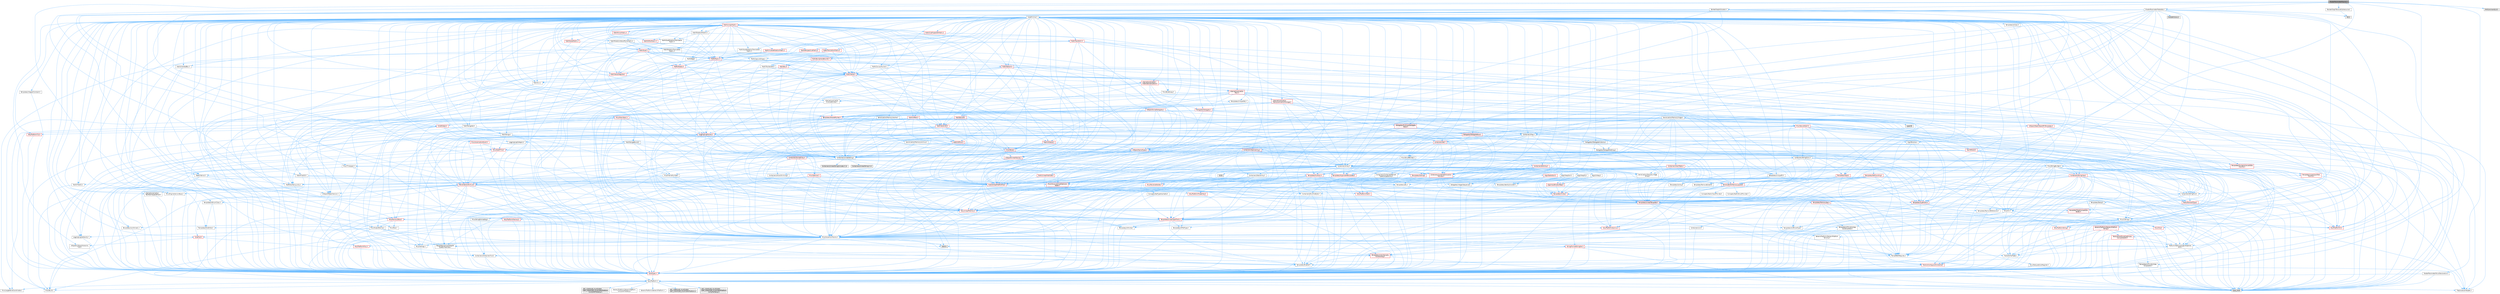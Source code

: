 digraph "ShaderParameterMacros.h"
{
 // INTERACTIVE_SVG=YES
 // LATEX_PDF_SIZE
  bgcolor="transparent";
  edge [fontname=Helvetica,fontsize=10,labelfontname=Helvetica,labelfontsize=10];
  node [fontname=Helvetica,fontsize=10,shape=box,height=0.2,width=0.4];
  Node1 [id="Node000001",label="ShaderParameterMacros.h",height=0.2,width=0.4,color="gray40", fillcolor="grey60", style="filled", fontcolor="black",tooltip=" "];
  Node1 -> Node2 [id="edge1_Node000001_Node000002",color="steelblue1",style="solid",tooltip=" "];
  Node2 [id="Node000002",label="ShaderParameterStructDeclaration.h",height=0.2,width=0.4,color="grey40", fillcolor="white", style="filled",URL="$db/d89/ShaderParameterStructDeclaration_8h.html",tooltip=" "];
  Node2 -> Node3 [id="edge2_Node000002_Node000003",color="steelblue1",style="solid",tooltip=" "];
  Node3 [id="Node000003",label="type_traits",height=0.2,width=0.4,color="grey60", fillcolor="#E0E0E0", style="filled",tooltip=" "];
  Node2 -> Node4 [id="edge3_Node000002_Node000004",color="steelblue1",style="solid",tooltip=" "];
  Node4 [id="Node000004",label="HAL/Platform.h",height=0.2,width=0.4,color="grey40", fillcolor="white", style="filled",URL="$d9/dd0/Platform_8h.html",tooltip=" "];
  Node4 -> Node5 [id="edge4_Node000004_Node000005",color="steelblue1",style="solid",tooltip=" "];
  Node5 [id="Node000005",label="Misc/Build.h",height=0.2,width=0.4,color="grey40", fillcolor="white", style="filled",URL="$d3/dbb/Build_8h.html",tooltip=" "];
  Node4 -> Node6 [id="edge5_Node000004_Node000006",color="steelblue1",style="solid",tooltip=" "];
  Node6 [id="Node000006",label="Misc/LargeWorldCoordinates.h",height=0.2,width=0.4,color="grey40", fillcolor="white", style="filled",URL="$d2/dcb/LargeWorldCoordinates_8h.html",tooltip=" "];
  Node4 -> Node3 [id="edge6_Node000004_Node000003",color="steelblue1",style="solid",tooltip=" "];
  Node4 -> Node7 [id="edge7_Node000004_Node000007",color="steelblue1",style="solid",tooltip=" "];
  Node7 [id="Node000007",label="PreprocessorHelpers.h",height=0.2,width=0.4,color="grey40", fillcolor="white", style="filled",URL="$db/ddb/PreprocessorHelpers_8h.html",tooltip=" "];
  Node4 -> Node8 [id="edge8_Node000004_Node000008",color="steelblue1",style="solid",tooltip=" "];
  Node8 [id="Node000008",label="UBT_COMPILED_PLATFORM\l/UBT_COMPILED_PLATFORMPlatform\lCompilerPreSetup.h",height=0.2,width=0.4,color="grey60", fillcolor="#E0E0E0", style="filled",tooltip=" "];
  Node4 -> Node9 [id="edge9_Node000004_Node000009",color="steelblue1",style="solid",tooltip=" "];
  Node9 [id="Node000009",label="GenericPlatform/GenericPlatform\lCompilerPreSetup.h",height=0.2,width=0.4,color="grey40", fillcolor="white", style="filled",URL="$d9/dc8/GenericPlatformCompilerPreSetup_8h.html",tooltip=" "];
  Node4 -> Node10 [id="edge10_Node000004_Node000010",color="steelblue1",style="solid",tooltip=" "];
  Node10 [id="Node000010",label="GenericPlatform/GenericPlatform.h",height=0.2,width=0.4,color="grey40", fillcolor="white", style="filled",URL="$d6/d84/GenericPlatform_8h.html",tooltip=" "];
  Node4 -> Node11 [id="edge11_Node000004_Node000011",color="steelblue1",style="solid",tooltip=" "];
  Node11 [id="Node000011",label="UBT_COMPILED_PLATFORM\l/UBT_COMPILED_PLATFORMPlatform.h",height=0.2,width=0.4,color="grey60", fillcolor="#E0E0E0", style="filled",tooltip=" "];
  Node4 -> Node12 [id="edge12_Node000004_Node000012",color="steelblue1",style="solid",tooltip=" "];
  Node12 [id="Node000012",label="UBT_COMPILED_PLATFORM\l/UBT_COMPILED_PLATFORMPlatform\lCompilerSetup.h",height=0.2,width=0.4,color="grey60", fillcolor="#E0E0E0", style="filled",tooltip=" "];
  Node1 -> Node13 [id="edge13_Node000001_Node000013",color="steelblue1",style="solid",tooltip=" "];
  Node13 [id="Node000013",label="ShaderParameterMetadata.h",height=0.2,width=0.4,color="grey40", fillcolor="white", style="filled",URL="$d6/df9/ShaderParameterMetadata_8h.html",tooltip=" "];
  Node13 -> Node14 [id="edge14_Node000013_Node000014",color="steelblue1",style="solid",tooltip=" "];
  Node14 [id="Node000014",label="Containers/Array.h",height=0.2,width=0.4,color="grey40", fillcolor="white", style="filled",URL="$df/dd0/Array_8h.html",tooltip=" "];
  Node14 -> Node15 [id="edge15_Node000014_Node000015",color="steelblue1",style="solid",tooltip=" "];
  Node15 [id="Node000015",label="CoreTypes.h",height=0.2,width=0.4,color="red", fillcolor="#FFF0F0", style="filled",URL="$dc/dec/CoreTypes_8h.html",tooltip=" "];
  Node15 -> Node4 [id="edge16_Node000015_Node000004",color="steelblue1",style="solid",tooltip=" "];
  Node14 -> Node19 [id="edge17_Node000014_Node000019",color="steelblue1",style="solid",tooltip=" "];
  Node19 [id="Node000019",label="Misc/AssertionMacros.h",height=0.2,width=0.4,color="grey40", fillcolor="white", style="filled",URL="$d0/dfa/AssertionMacros_8h.html",tooltip=" "];
  Node19 -> Node15 [id="edge18_Node000019_Node000015",color="steelblue1",style="solid",tooltip=" "];
  Node19 -> Node4 [id="edge19_Node000019_Node000004",color="steelblue1",style="solid",tooltip=" "];
  Node19 -> Node20 [id="edge20_Node000019_Node000020",color="steelblue1",style="solid",tooltip=" "];
  Node20 [id="Node000020",label="HAL/PlatformMisc.h",height=0.2,width=0.4,color="red", fillcolor="#FFF0F0", style="filled",URL="$d0/df5/PlatformMisc_8h.html",tooltip=" "];
  Node20 -> Node15 [id="edge21_Node000020_Node000015",color="steelblue1",style="solid",tooltip=" "];
  Node19 -> Node7 [id="edge22_Node000019_Node000007",color="steelblue1",style="solid",tooltip=" "];
  Node19 -> Node56 [id="edge23_Node000019_Node000056",color="steelblue1",style="solid",tooltip=" "];
  Node56 [id="Node000056",label="Templates/EnableIf.h",height=0.2,width=0.4,color="grey40", fillcolor="white", style="filled",URL="$d7/d60/EnableIf_8h.html",tooltip=" "];
  Node56 -> Node15 [id="edge24_Node000056_Node000015",color="steelblue1",style="solid",tooltip=" "];
  Node19 -> Node57 [id="edge25_Node000019_Node000057",color="steelblue1",style="solid",tooltip=" "];
  Node57 [id="Node000057",label="Templates/IsArrayOrRefOf\lTypeByPredicate.h",height=0.2,width=0.4,color="grey40", fillcolor="white", style="filled",URL="$d6/da1/IsArrayOrRefOfTypeByPredicate_8h.html",tooltip=" "];
  Node57 -> Node15 [id="edge26_Node000057_Node000015",color="steelblue1",style="solid",tooltip=" "];
  Node19 -> Node58 [id="edge27_Node000019_Node000058",color="steelblue1",style="solid",tooltip=" "];
  Node58 [id="Node000058",label="Templates/IsValidVariadic\lFunctionArg.h",height=0.2,width=0.4,color="red", fillcolor="#FFF0F0", style="filled",URL="$d0/dc8/IsValidVariadicFunctionArg_8h.html",tooltip=" "];
  Node58 -> Node15 [id="edge28_Node000058_Node000015",color="steelblue1",style="solid",tooltip=" "];
  Node58 -> Node3 [id="edge29_Node000058_Node000003",color="steelblue1",style="solid",tooltip=" "];
  Node19 -> Node60 [id="edge30_Node000019_Node000060",color="steelblue1",style="solid",tooltip=" "];
  Node60 [id="Node000060",label="Traits/IsCharEncodingCompatible\lWith.h",height=0.2,width=0.4,color="grey40", fillcolor="white", style="filled",URL="$df/dd1/IsCharEncodingCompatibleWith_8h.html",tooltip=" "];
  Node60 -> Node3 [id="edge31_Node000060_Node000003",color="steelblue1",style="solid",tooltip=" "];
  Node60 -> Node61 [id="edge32_Node000060_Node000061",color="steelblue1",style="solid",tooltip=" "];
  Node61 [id="Node000061",label="Traits/IsCharType.h",height=0.2,width=0.4,color="grey40", fillcolor="white", style="filled",URL="$db/d51/IsCharType_8h.html",tooltip=" "];
  Node61 -> Node15 [id="edge33_Node000061_Node000015",color="steelblue1",style="solid",tooltip=" "];
  Node19 -> Node62 [id="edge34_Node000019_Node000062",color="steelblue1",style="solid",tooltip=" "];
  Node62 [id="Node000062",label="Misc/VarArgs.h",height=0.2,width=0.4,color="grey40", fillcolor="white", style="filled",URL="$d5/d6f/VarArgs_8h.html",tooltip=" "];
  Node62 -> Node15 [id="edge35_Node000062_Node000015",color="steelblue1",style="solid",tooltip=" "];
  Node19 -> Node63 [id="edge36_Node000019_Node000063",color="steelblue1",style="solid",tooltip=" "];
  Node63 [id="Node000063",label="String/FormatStringSan.h",height=0.2,width=0.4,color="red", fillcolor="#FFF0F0", style="filled",URL="$d3/d8b/FormatStringSan_8h.html",tooltip=" "];
  Node63 -> Node3 [id="edge37_Node000063_Node000003",color="steelblue1",style="solid",tooltip=" "];
  Node63 -> Node15 [id="edge38_Node000063_Node000015",color="steelblue1",style="solid",tooltip=" "];
  Node63 -> Node64 [id="edge39_Node000063_Node000064",color="steelblue1",style="solid",tooltip=" "];
  Node64 [id="Node000064",label="Templates/Requires.h",height=0.2,width=0.4,color="grey40", fillcolor="white", style="filled",URL="$dc/d96/Requires_8h.html",tooltip=" "];
  Node64 -> Node56 [id="edge40_Node000064_Node000056",color="steelblue1",style="solid",tooltip=" "];
  Node64 -> Node3 [id="edge41_Node000064_Node000003",color="steelblue1",style="solid",tooltip=" "];
  Node63 -> Node58 [id="edge42_Node000063_Node000058",color="steelblue1",style="solid",tooltip=" "];
  Node63 -> Node61 [id="edge43_Node000063_Node000061",color="steelblue1",style="solid",tooltip=" "];
  Node63 -> Node28 [id="edge44_Node000063_Node000028",color="steelblue1",style="solid",tooltip=" "];
  Node28 [id="Node000028",label="Containers/ContainersFwd.h",height=0.2,width=0.4,color="grey40", fillcolor="white", style="filled",URL="$d4/d0a/ContainersFwd_8h.html",tooltip=" "];
  Node28 -> Node4 [id="edge45_Node000028_Node000004",color="steelblue1",style="solid",tooltip=" "];
  Node28 -> Node15 [id="edge46_Node000028_Node000015",color="steelblue1",style="solid",tooltip=" "];
  Node28 -> Node25 [id="edge47_Node000028_Node000025",color="steelblue1",style="solid",tooltip=" "];
  Node25 [id="Node000025",label="Traits/IsContiguousContainer.h",height=0.2,width=0.4,color="red", fillcolor="#FFF0F0", style="filled",URL="$d5/d3c/IsContiguousContainer_8h.html",tooltip=" "];
  Node25 -> Node15 [id="edge48_Node000025_Node000015",color="steelblue1",style="solid",tooltip=" "];
  Node19 -> Node69 [id="edge49_Node000019_Node000069",color="steelblue1",style="solid",tooltip=" "];
  Node69 [id="Node000069",label="atomic",height=0.2,width=0.4,color="grey60", fillcolor="#E0E0E0", style="filled",tooltip=" "];
  Node14 -> Node70 [id="edge50_Node000014_Node000070",color="steelblue1",style="solid",tooltip=" "];
  Node70 [id="Node000070",label="Misc/IntrusiveUnsetOptional\lState.h",height=0.2,width=0.4,color="red", fillcolor="#FFF0F0", style="filled",URL="$d2/d0a/IntrusiveUnsetOptionalState_8h.html",tooltip=" "];
  Node14 -> Node72 [id="edge51_Node000014_Node000072",color="steelblue1",style="solid",tooltip=" "];
  Node72 [id="Node000072",label="Misc/ReverseIterate.h",height=0.2,width=0.4,color="red", fillcolor="#FFF0F0", style="filled",URL="$db/de3/ReverseIterate_8h.html",tooltip=" "];
  Node72 -> Node4 [id="edge52_Node000072_Node000004",color="steelblue1",style="solid",tooltip=" "];
  Node14 -> Node74 [id="edge53_Node000014_Node000074",color="steelblue1",style="solid",tooltip=" "];
  Node74 [id="Node000074",label="HAL/UnrealMemory.h",height=0.2,width=0.4,color="red", fillcolor="#FFF0F0", style="filled",URL="$d9/d96/UnrealMemory_8h.html",tooltip=" "];
  Node74 -> Node15 [id="edge54_Node000074_Node000015",color="steelblue1",style="solid",tooltip=" "];
  Node74 -> Node78 [id="edge55_Node000074_Node000078",color="steelblue1",style="solid",tooltip=" "];
  Node78 [id="Node000078",label="HAL/MemoryBase.h",height=0.2,width=0.4,color="red", fillcolor="#FFF0F0", style="filled",URL="$d6/d9f/MemoryBase_8h.html",tooltip=" "];
  Node78 -> Node15 [id="edge56_Node000078_Node000015",color="steelblue1",style="solid",tooltip=" "];
  Node78 -> Node49 [id="edge57_Node000078_Node000049",color="steelblue1",style="solid",tooltip=" "];
  Node49 [id="Node000049",label="HAL/PlatformAtomics.h",height=0.2,width=0.4,color="red", fillcolor="#FFF0F0", style="filled",URL="$d3/d36/PlatformAtomics_8h.html",tooltip=" "];
  Node49 -> Node15 [id="edge58_Node000049_Node000015",color="steelblue1",style="solid",tooltip=" "];
  Node78 -> Node32 [id="edge59_Node000078_Node000032",color="steelblue1",style="solid",tooltip=" "];
  Node32 [id="Node000032",label="HAL/PlatformCrt.h",height=0.2,width=0.4,color="red", fillcolor="#FFF0F0", style="filled",URL="$d8/d75/PlatformCrt_8h.html",tooltip=" "];
  Node78 -> Node79 [id="edge60_Node000078_Node000079",color="steelblue1",style="solid",tooltip=" "];
  Node79 [id="Node000079",label="Misc/Exec.h",height=0.2,width=0.4,color="grey40", fillcolor="white", style="filled",URL="$de/ddb/Exec_8h.html",tooltip=" "];
  Node79 -> Node15 [id="edge61_Node000079_Node000015",color="steelblue1",style="solid",tooltip=" "];
  Node79 -> Node19 [id="edge62_Node000079_Node000019",color="steelblue1",style="solid",tooltip=" "];
  Node78 -> Node80 [id="edge63_Node000078_Node000080",color="steelblue1",style="solid",tooltip=" "];
  Node80 [id="Node000080",label="Misc/OutputDevice.h",height=0.2,width=0.4,color="grey40", fillcolor="white", style="filled",URL="$d7/d32/OutputDevice_8h.html",tooltip=" "];
  Node80 -> Node27 [id="edge64_Node000080_Node000027",color="steelblue1",style="solid",tooltip=" "];
  Node27 [id="Node000027",label="CoreFwd.h",height=0.2,width=0.4,color="red", fillcolor="#FFF0F0", style="filled",URL="$d1/d1e/CoreFwd_8h.html",tooltip=" "];
  Node27 -> Node15 [id="edge65_Node000027_Node000015",color="steelblue1",style="solid",tooltip=" "];
  Node27 -> Node28 [id="edge66_Node000027_Node000028",color="steelblue1",style="solid",tooltip=" "];
  Node27 -> Node30 [id="edge67_Node000027_Node000030",color="steelblue1",style="solid",tooltip=" "];
  Node30 [id="Node000030",label="UObject/UObjectHierarchy\lFwd.h",height=0.2,width=0.4,color="grey40", fillcolor="white", style="filled",URL="$d3/d13/UObjectHierarchyFwd_8h.html",tooltip=" "];
  Node80 -> Node15 [id="edge68_Node000080_Node000015",color="steelblue1",style="solid",tooltip=" "];
  Node80 -> Node81 [id="edge69_Node000080_Node000081",color="steelblue1",style="solid",tooltip=" "];
  Node81 [id="Node000081",label="Logging/LogVerbosity.h",height=0.2,width=0.4,color="grey40", fillcolor="white", style="filled",URL="$d2/d8f/LogVerbosity_8h.html",tooltip=" "];
  Node81 -> Node15 [id="edge70_Node000081_Node000015",color="steelblue1",style="solid",tooltip=" "];
  Node80 -> Node62 [id="edge71_Node000080_Node000062",color="steelblue1",style="solid",tooltip=" "];
  Node80 -> Node57 [id="edge72_Node000080_Node000057",color="steelblue1",style="solid",tooltip=" "];
  Node80 -> Node58 [id="edge73_Node000080_Node000058",color="steelblue1",style="solid",tooltip=" "];
  Node80 -> Node60 [id="edge74_Node000080_Node000060",color="steelblue1",style="solid",tooltip=" "];
  Node74 -> Node91 [id="edge75_Node000074_Node000091",color="steelblue1",style="solid",tooltip=" "];
  Node91 [id="Node000091",label="HAL/PlatformMemory.h",height=0.2,width=0.4,color="red", fillcolor="#FFF0F0", style="filled",URL="$de/d68/PlatformMemory_8h.html",tooltip=" "];
  Node91 -> Node15 [id="edge76_Node000091_Node000015",color="steelblue1",style="solid",tooltip=" "];
  Node74 -> Node94 [id="edge77_Node000074_Node000094",color="steelblue1",style="solid",tooltip=" "];
  Node94 [id="Node000094",label="Templates/IsPointer.h",height=0.2,width=0.4,color="grey40", fillcolor="white", style="filled",URL="$d7/d05/IsPointer_8h.html",tooltip=" "];
  Node94 -> Node15 [id="edge78_Node000094_Node000015",color="steelblue1",style="solid",tooltip=" "];
  Node14 -> Node95 [id="edge79_Node000014_Node000095",color="steelblue1",style="solid",tooltip=" "];
  Node95 [id="Node000095",label="Templates/UnrealTypeTraits.h",height=0.2,width=0.4,color="red", fillcolor="#FFF0F0", style="filled",URL="$d2/d2d/UnrealTypeTraits_8h.html",tooltip=" "];
  Node95 -> Node15 [id="edge80_Node000095_Node000015",color="steelblue1",style="solid",tooltip=" "];
  Node95 -> Node94 [id="edge81_Node000095_Node000094",color="steelblue1",style="solid",tooltip=" "];
  Node95 -> Node19 [id="edge82_Node000095_Node000019",color="steelblue1",style="solid",tooltip=" "];
  Node95 -> Node87 [id="edge83_Node000095_Node000087",color="steelblue1",style="solid",tooltip=" "];
  Node87 [id="Node000087",label="Templates/AndOrNot.h",height=0.2,width=0.4,color="grey40", fillcolor="white", style="filled",URL="$db/d0a/AndOrNot_8h.html",tooltip=" "];
  Node87 -> Node15 [id="edge84_Node000087_Node000015",color="steelblue1",style="solid",tooltip=" "];
  Node95 -> Node56 [id="edge85_Node000095_Node000056",color="steelblue1",style="solid",tooltip=" "];
  Node95 -> Node96 [id="edge86_Node000095_Node000096",color="steelblue1",style="solid",tooltip=" "];
  Node96 [id="Node000096",label="Templates/IsArithmetic.h",height=0.2,width=0.4,color="grey40", fillcolor="white", style="filled",URL="$d2/d5d/IsArithmetic_8h.html",tooltip=" "];
  Node96 -> Node15 [id="edge87_Node000096_Node000015",color="steelblue1",style="solid",tooltip=" "];
  Node95 -> Node98 [id="edge88_Node000095_Node000098",color="steelblue1",style="solid",tooltip=" "];
  Node98 [id="Node000098",label="Templates/IsPODType.h",height=0.2,width=0.4,color="grey40", fillcolor="white", style="filled",URL="$d7/db1/IsPODType_8h.html",tooltip=" "];
  Node98 -> Node15 [id="edge89_Node000098_Node000015",color="steelblue1",style="solid",tooltip=" "];
  Node95 -> Node99 [id="edge90_Node000095_Node000099",color="steelblue1",style="solid",tooltip=" "];
  Node99 [id="Node000099",label="Templates/IsUECoreType.h",height=0.2,width=0.4,color="grey40", fillcolor="white", style="filled",URL="$d1/db8/IsUECoreType_8h.html",tooltip=" "];
  Node99 -> Node15 [id="edge91_Node000099_Node000015",color="steelblue1",style="solid",tooltip=" "];
  Node99 -> Node3 [id="edge92_Node000099_Node000003",color="steelblue1",style="solid",tooltip=" "];
  Node95 -> Node88 [id="edge93_Node000095_Node000088",color="steelblue1",style="solid",tooltip=" "];
  Node88 [id="Node000088",label="Templates/IsTriviallyCopy\lConstructible.h",height=0.2,width=0.4,color="grey40", fillcolor="white", style="filled",URL="$d3/d78/IsTriviallyCopyConstructible_8h.html",tooltip=" "];
  Node88 -> Node15 [id="edge94_Node000088_Node000015",color="steelblue1",style="solid",tooltip=" "];
  Node88 -> Node3 [id="edge95_Node000088_Node000003",color="steelblue1",style="solid",tooltip=" "];
  Node14 -> Node100 [id="edge96_Node000014_Node000100",color="steelblue1",style="solid",tooltip=" "];
  Node100 [id="Node000100",label="Templates/UnrealTemplate.h",height=0.2,width=0.4,color="red", fillcolor="#FFF0F0", style="filled",URL="$d4/d24/UnrealTemplate_8h.html",tooltip=" "];
  Node100 -> Node15 [id="edge97_Node000100_Node000015",color="steelblue1",style="solid",tooltip=" "];
  Node100 -> Node94 [id="edge98_Node000100_Node000094",color="steelblue1",style="solid",tooltip=" "];
  Node100 -> Node74 [id="edge99_Node000100_Node000074",color="steelblue1",style="solid",tooltip=" "];
  Node100 -> Node95 [id="edge100_Node000100_Node000095",color="steelblue1",style="solid",tooltip=" "];
  Node100 -> Node103 [id="edge101_Node000100_Node000103",color="steelblue1",style="solid",tooltip=" "];
  Node103 [id="Node000103",label="Templates/RemoveReference.h",height=0.2,width=0.4,color="grey40", fillcolor="white", style="filled",URL="$da/dbe/RemoveReference_8h.html",tooltip=" "];
  Node103 -> Node15 [id="edge102_Node000103_Node000015",color="steelblue1",style="solid",tooltip=" "];
  Node100 -> Node64 [id="edge103_Node000100_Node000064",color="steelblue1",style="solid",tooltip=" "];
  Node100 -> Node104 [id="edge104_Node000100_Node000104",color="steelblue1",style="solid",tooltip=" "];
  Node104 [id="Node000104",label="Templates/TypeCompatible\lBytes.h",height=0.2,width=0.4,color="red", fillcolor="#FFF0F0", style="filled",URL="$df/d0a/TypeCompatibleBytes_8h.html",tooltip=" "];
  Node104 -> Node15 [id="edge105_Node000104_Node000015",color="steelblue1",style="solid",tooltip=" "];
  Node104 -> Node3 [id="edge106_Node000104_Node000003",color="steelblue1",style="solid",tooltip=" "];
  Node100 -> Node25 [id="edge107_Node000100_Node000025",color="steelblue1",style="solid",tooltip=" "];
  Node100 -> Node3 [id="edge108_Node000100_Node000003",color="steelblue1",style="solid",tooltip=" "];
  Node14 -> Node106 [id="edge109_Node000014_Node000106",color="steelblue1",style="solid",tooltip=" "];
  Node106 [id="Node000106",label="Containers/AllowShrinking.h",height=0.2,width=0.4,color="grey40", fillcolor="white", style="filled",URL="$d7/d1a/AllowShrinking_8h.html",tooltip=" "];
  Node106 -> Node15 [id="edge110_Node000106_Node000015",color="steelblue1",style="solid",tooltip=" "];
  Node14 -> Node107 [id="edge111_Node000014_Node000107",color="steelblue1",style="solid",tooltip=" "];
  Node107 [id="Node000107",label="Containers/ContainerAllocation\lPolicies.h",height=0.2,width=0.4,color="red", fillcolor="#FFF0F0", style="filled",URL="$d7/dff/ContainerAllocationPolicies_8h.html",tooltip=" "];
  Node107 -> Node15 [id="edge112_Node000107_Node000015",color="steelblue1",style="solid",tooltip=" "];
  Node107 -> Node107 [id="edge113_Node000107_Node000107",color="steelblue1",style="solid",tooltip=" "];
  Node107 -> Node109 [id="edge114_Node000107_Node000109",color="steelblue1",style="solid",tooltip=" "];
  Node109 [id="Node000109",label="HAL/PlatformMath.h",height=0.2,width=0.4,color="red", fillcolor="#FFF0F0", style="filled",URL="$dc/d53/PlatformMath_8h.html",tooltip=" "];
  Node109 -> Node15 [id="edge115_Node000109_Node000015",color="steelblue1",style="solid",tooltip=" "];
  Node107 -> Node74 [id="edge116_Node000107_Node000074",color="steelblue1",style="solid",tooltip=" "];
  Node107 -> Node42 [id="edge117_Node000107_Node000042",color="steelblue1",style="solid",tooltip=" "];
  Node42 [id="Node000042",label="Math/NumericLimits.h",height=0.2,width=0.4,color="grey40", fillcolor="white", style="filled",URL="$df/d1b/NumericLimits_8h.html",tooltip=" "];
  Node42 -> Node15 [id="edge118_Node000042_Node000015",color="steelblue1",style="solid",tooltip=" "];
  Node107 -> Node19 [id="edge119_Node000107_Node000019",color="steelblue1",style="solid",tooltip=" "];
  Node107 -> Node118 [id="edge120_Node000107_Node000118",color="steelblue1",style="solid",tooltip=" "];
  Node118 [id="Node000118",label="Templates/MemoryOps.h",height=0.2,width=0.4,color="red", fillcolor="#FFF0F0", style="filled",URL="$db/dea/MemoryOps_8h.html",tooltip=" "];
  Node118 -> Node15 [id="edge121_Node000118_Node000015",color="steelblue1",style="solid",tooltip=" "];
  Node118 -> Node74 [id="edge122_Node000118_Node000074",color="steelblue1",style="solid",tooltip=" "];
  Node118 -> Node89 [id="edge123_Node000118_Node000089",color="steelblue1",style="solid",tooltip=" "];
  Node89 [id="Node000089",label="Templates/IsTriviallyCopy\lAssignable.h",height=0.2,width=0.4,color="grey40", fillcolor="white", style="filled",URL="$d2/df2/IsTriviallyCopyAssignable_8h.html",tooltip=" "];
  Node89 -> Node15 [id="edge124_Node000089_Node000015",color="steelblue1",style="solid",tooltip=" "];
  Node89 -> Node3 [id="edge125_Node000089_Node000003",color="steelblue1",style="solid",tooltip=" "];
  Node118 -> Node88 [id="edge126_Node000118_Node000088",color="steelblue1",style="solid",tooltip=" "];
  Node118 -> Node64 [id="edge127_Node000118_Node000064",color="steelblue1",style="solid",tooltip=" "];
  Node118 -> Node95 [id="edge128_Node000118_Node000095",color="steelblue1",style="solid",tooltip=" "];
  Node118 -> Node3 [id="edge129_Node000118_Node000003",color="steelblue1",style="solid",tooltip=" "];
  Node107 -> Node104 [id="edge130_Node000107_Node000104",color="steelblue1",style="solid",tooltip=" "];
  Node107 -> Node3 [id="edge131_Node000107_Node000003",color="steelblue1",style="solid",tooltip=" "];
  Node14 -> Node119 [id="edge132_Node000014_Node000119",color="steelblue1",style="solid",tooltip=" "];
  Node119 [id="Node000119",label="Containers/ContainerElement\lTypeCompatibility.h",height=0.2,width=0.4,color="grey40", fillcolor="white", style="filled",URL="$df/ddf/ContainerElementTypeCompatibility_8h.html",tooltip=" "];
  Node119 -> Node15 [id="edge133_Node000119_Node000015",color="steelblue1",style="solid",tooltip=" "];
  Node119 -> Node95 [id="edge134_Node000119_Node000095",color="steelblue1",style="solid",tooltip=" "];
  Node14 -> Node120 [id="edge135_Node000014_Node000120",color="steelblue1",style="solid",tooltip=" "];
  Node120 [id="Node000120",label="Serialization/Archive.h",height=0.2,width=0.4,color="red", fillcolor="#FFF0F0", style="filled",URL="$d7/d3b/Archive_8h.html",tooltip=" "];
  Node120 -> Node27 [id="edge136_Node000120_Node000027",color="steelblue1",style="solid",tooltip=" "];
  Node120 -> Node15 [id="edge137_Node000120_Node000015",color="steelblue1",style="solid",tooltip=" "];
  Node120 -> Node121 [id="edge138_Node000120_Node000121",color="steelblue1",style="solid",tooltip=" "];
  Node121 [id="Node000121",label="HAL/PlatformProperties.h",height=0.2,width=0.4,color="red", fillcolor="#FFF0F0", style="filled",URL="$d9/db0/PlatformProperties_8h.html",tooltip=" "];
  Node121 -> Node15 [id="edge139_Node000121_Node000015",color="steelblue1",style="solid",tooltip=" "];
  Node120 -> Node124 [id="edge140_Node000120_Node000124",color="steelblue1",style="solid",tooltip=" "];
  Node124 [id="Node000124",label="Internationalization\l/TextNamespaceFwd.h",height=0.2,width=0.4,color="grey40", fillcolor="white", style="filled",URL="$d8/d97/TextNamespaceFwd_8h.html",tooltip=" "];
  Node124 -> Node15 [id="edge141_Node000124_Node000015",color="steelblue1",style="solid",tooltip=" "];
  Node120 -> Node19 [id="edge142_Node000120_Node000019",color="steelblue1",style="solid",tooltip=" "];
  Node120 -> Node5 [id="edge143_Node000120_Node000005",color="steelblue1",style="solid",tooltip=" "];
  Node120 -> Node125 [id="edge144_Node000120_Node000125",color="steelblue1",style="solid",tooltip=" "];
  Node125 [id="Node000125",label="Misc/EngineVersionBase.h",height=0.2,width=0.4,color="grey40", fillcolor="white", style="filled",URL="$d5/d2b/EngineVersionBase_8h.html",tooltip=" "];
  Node125 -> Node15 [id="edge145_Node000125_Node000015",color="steelblue1",style="solid",tooltip=" "];
  Node120 -> Node62 [id="edge146_Node000120_Node000062",color="steelblue1",style="solid",tooltip=" "];
  Node120 -> Node56 [id="edge147_Node000120_Node000056",color="steelblue1",style="solid",tooltip=" "];
  Node120 -> Node57 [id="edge148_Node000120_Node000057",color="steelblue1",style="solid",tooltip=" "];
  Node120 -> Node128 [id="edge149_Node000120_Node000128",color="steelblue1",style="solid",tooltip=" "];
  Node128 [id="Node000128",label="Templates/IsEnumClass.h",height=0.2,width=0.4,color="grey40", fillcolor="white", style="filled",URL="$d7/d15/IsEnumClass_8h.html",tooltip=" "];
  Node128 -> Node15 [id="edge150_Node000128_Node000015",color="steelblue1",style="solid",tooltip=" "];
  Node128 -> Node87 [id="edge151_Node000128_Node000087",color="steelblue1",style="solid",tooltip=" "];
  Node120 -> Node58 [id="edge152_Node000120_Node000058",color="steelblue1",style="solid",tooltip=" "];
  Node120 -> Node100 [id="edge153_Node000120_Node000100",color="steelblue1",style="solid",tooltip=" "];
  Node120 -> Node60 [id="edge154_Node000120_Node000060",color="steelblue1",style="solid",tooltip=" "];
  Node120 -> Node129 [id="edge155_Node000120_Node000129",color="steelblue1",style="solid",tooltip=" "];
  Node129 [id="Node000129",label="UObject/ObjectVersion.h",height=0.2,width=0.4,color="grey40", fillcolor="white", style="filled",URL="$da/d63/ObjectVersion_8h.html",tooltip=" "];
  Node129 -> Node15 [id="edge156_Node000129_Node000015",color="steelblue1",style="solid",tooltip=" "];
  Node14 -> Node130 [id="edge157_Node000014_Node000130",color="steelblue1",style="solid",tooltip=" "];
  Node130 [id="Node000130",label="Serialization/MemoryImage\lWriter.h",height=0.2,width=0.4,color="grey40", fillcolor="white", style="filled",URL="$d0/d08/MemoryImageWriter_8h.html",tooltip=" "];
  Node130 -> Node15 [id="edge158_Node000130_Node000015",color="steelblue1",style="solid",tooltip=" "];
  Node130 -> Node131 [id="edge159_Node000130_Node000131",color="steelblue1",style="solid",tooltip=" "];
  Node131 [id="Node000131",label="Serialization/MemoryLayout.h",height=0.2,width=0.4,color="red", fillcolor="#FFF0F0", style="filled",URL="$d7/d66/MemoryLayout_8h.html",tooltip=" "];
  Node131 -> Node132 [id="edge160_Node000131_Node000132",color="steelblue1",style="solid",tooltip=" "];
  Node132 [id="Node000132",label="Concepts/StaticClassProvider.h",height=0.2,width=0.4,color="grey40", fillcolor="white", style="filled",URL="$dd/d83/StaticClassProvider_8h.html",tooltip=" "];
  Node131 -> Node133 [id="edge161_Node000131_Node000133",color="steelblue1",style="solid",tooltip=" "];
  Node133 [id="Node000133",label="Concepts/StaticStructProvider.h",height=0.2,width=0.4,color="grey40", fillcolor="white", style="filled",URL="$d5/d77/StaticStructProvider_8h.html",tooltip=" "];
  Node131 -> Node134 [id="edge162_Node000131_Node000134",color="steelblue1",style="solid",tooltip=" "];
  Node134 [id="Node000134",label="Containers/EnumAsByte.h",height=0.2,width=0.4,color="grey40", fillcolor="white", style="filled",URL="$d6/d9a/EnumAsByte_8h.html",tooltip=" "];
  Node134 -> Node15 [id="edge163_Node000134_Node000015",color="steelblue1",style="solid",tooltip=" "];
  Node134 -> Node98 [id="edge164_Node000134_Node000098",color="steelblue1",style="solid",tooltip=" "];
  Node134 -> Node135 [id="edge165_Node000134_Node000135",color="steelblue1",style="solid",tooltip=" "];
  Node135 [id="Node000135",label="Templates/TypeHash.h",height=0.2,width=0.4,color="red", fillcolor="#FFF0F0", style="filled",URL="$d1/d62/TypeHash_8h.html",tooltip=" "];
  Node135 -> Node15 [id="edge166_Node000135_Node000015",color="steelblue1",style="solid",tooltip=" "];
  Node135 -> Node64 [id="edge167_Node000135_Node000064",color="steelblue1",style="solid",tooltip=" "];
  Node135 -> Node136 [id="edge168_Node000135_Node000136",color="steelblue1",style="solid",tooltip=" "];
  Node136 [id="Node000136",label="Misc/Crc.h",height=0.2,width=0.4,color="grey40", fillcolor="white", style="filled",URL="$d4/dd2/Crc_8h.html",tooltip=" "];
  Node136 -> Node15 [id="edge169_Node000136_Node000015",color="steelblue1",style="solid",tooltip=" "];
  Node136 -> Node76 [id="edge170_Node000136_Node000076",color="steelblue1",style="solid",tooltip=" "];
  Node76 [id="Node000076",label="HAL/PlatformString.h",height=0.2,width=0.4,color="red", fillcolor="#FFF0F0", style="filled",URL="$db/db5/PlatformString_8h.html",tooltip=" "];
  Node76 -> Node15 [id="edge171_Node000076_Node000015",color="steelblue1",style="solid",tooltip=" "];
  Node136 -> Node19 [id="edge172_Node000136_Node000019",color="steelblue1",style="solid",tooltip=" "];
  Node136 -> Node137 [id="edge173_Node000136_Node000137",color="steelblue1",style="solid",tooltip=" "];
  Node137 [id="Node000137",label="Misc/CString.h",height=0.2,width=0.4,color="grey40", fillcolor="white", style="filled",URL="$d2/d49/CString_8h.html",tooltip=" "];
  Node137 -> Node15 [id="edge174_Node000137_Node000015",color="steelblue1",style="solid",tooltip=" "];
  Node137 -> Node32 [id="edge175_Node000137_Node000032",color="steelblue1",style="solid",tooltip=" "];
  Node137 -> Node76 [id="edge176_Node000137_Node000076",color="steelblue1",style="solid",tooltip=" "];
  Node137 -> Node19 [id="edge177_Node000137_Node000019",color="steelblue1",style="solid",tooltip=" "];
  Node137 -> Node138 [id="edge178_Node000137_Node000138",color="steelblue1",style="solid",tooltip=" "];
  Node138 [id="Node000138",label="Misc/Char.h",height=0.2,width=0.4,color="red", fillcolor="#FFF0F0", style="filled",URL="$d0/d58/Char_8h.html",tooltip=" "];
  Node138 -> Node15 [id="edge179_Node000138_Node000015",color="steelblue1",style="solid",tooltip=" "];
  Node138 -> Node3 [id="edge180_Node000138_Node000003",color="steelblue1",style="solid",tooltip=" "];
  Node137 -> Node62 [id="edge181_Node000137_Node000062",color="steelblue1",style="solid",tooltip=" "];
  Node137 -> Node57 [id="edge182_Node000137_Node000057",color="steelblue1",style="solid",tooltip=" "];
  Node137 -> Node58 [id="edge183_Node000137_Node000058",color="steelblue1",style="solid",tooltip=" "];
  Node137 -> Node60 [id="edge184_Node000137_Node000060",color="steelblue1",style="solid",tooltip=" "];
  Node136 -> Node138 [id="edge185_Node000136_Node000138",color="steelblue1",style="solid",tooltip=" "];
  Node136 -> Node95 [id="edge186_Node000136_Node000095",color="steelblue1",style="solid",tooltip=" "];
  Node136 -> Node61 [id="edge187_Node000136_Node000061",color="steelblue1",style="solid",tooltip=" "];
  Node135 -> Node3 [id="edge188_Node000135_Node000003",color="steelblue1",style="solid",tooltip=" "];
  Node131 -> Node22 [id="edge189_Node000131_Node000022",color="steelblue1",style="solid",tooltip=" "];
  Node22 [id="Node000022",label="Containers/StringFwd.h",height=0.2,width=0.4,color="grey40", fillcolor="white", style="filled",URL="$df/d37/StringFwd_8h.html",tooltip=" "];
  Node22 -> Node15 [id="edge190_Node000022_Node000015",color="steelblue1",style="solid",tooltip=" "];
  Node22 -> Node23 [id="edge191_Node000022_Node000023",color="steelblue1",style="solid",tooltip=" "];
  Node23 [id="Node000023",label="Traits/ElementType.h",height=0.2,width=0.4,color="red", fillcolor="#FFF0F0", style="filled",URL="$d5/d4f/ElementType_8h.html",tooltip=" "];
  Node23 -> Node4 [id="edge192_Node000023_Node000004",color="steelblue1",style="solid",tooltip=" "];
  Node23 -> Node3 [id="edge193_Node000023_Node000003",color="steelblue1",style="solid",tooltip=" "];
  Node22 -> Node25 [id="edge194_Node000022_Node000025",color="steelblue1",style="solid",tooltip=" "];
  Node131 -> Node74 [id="edge195_Node000131_Node000074",color="steelblue1",style="solid",tooltip=" "];
  Node131 -> Node142 [id="edge196_Node000131_Node000142",color="steelblue1",style="solid",tooltip=" "];
  Node142 [id="Node000142",label="Misc/DelayedAutoRegister.h",height=0.2,width=0.4,color="grey40", fillcolor="white", style="filled",URL="$d1/dda/DelayedAutoRegister_8h.html",tooltip=" "];
  Node142 -> Node4 [id="edge197_Node000142_Node000004",color="steelblue1",style="solid",tooltip=" "];
  Node131 -> Node56 [id="edge198_Node000131_Node000056",color="steelblue1",style="solid",tooltip=" "];
  Node131 -> Node100 [id="edge199_Node000131_Node000100",color="steelblue1",style="solid",tooltip=" "];
  Node14 -> Node144 [id="edge200_Node000014_Node000144",color="steelblue1",style="solid",tooltip=" "];
  Node144 [id="Node000144",label="Algo/Heapify.h",height=0.2,width=0.4,color="grey40", fillcolor="white", style="filled",URL="$d0/d2a/Heapify_8h.html",tooltip=" "];
  Node144 -> Node145 [id="edge201_Node000144_Node000145",color="steelblue1",style="solid",tooltip=" "];
  Node145 [id="Node000145",label="Algo/Impl/BinaryHeap.h",height=0.2,width=0.4,color="red", fillcolor="#FFF0F0", style="filled",URL="$d7/da3/Algo_2Impl_2BinaryHeap_8h.html",tooltip=" "];
  Node145 -> Node146 [id="edge202_Node000145_Node000146",color="steelblue1",style="solid",tooltip=" "];
  Node146 [id="Node000146",label="Templates/Invoke.h",height=0.2,width=0.4,color="red", fillcolor="#FFF0F0", style="filled",URL="$d7/deb/Invoke_8h.html",tooltip=" "];
  Node146 -> Node15 [id="edge203_Node000146_Node000015",color="steelblue1",style="solid",tooltip=" "];
  Node146 -> Node100 [id="edge204_Node000146_Node000100",color="steelblue1",style="solid",tooltip=" "];
  Node146 -> Node3 [id="edge205_Node000146_Node000003",color="steelblue1",style="solid",tooltip=" "];
  Node145 -> Node3 [id="edge206_Node000145_Node000003",color="steelblue1",style="solid",tooltip=" "];
  Node144 -> Node150 [id="edge207_Node000144_Node000150",color="steelblue1",style="solid",tooltip=" "];
  Node150 [id="Node000150",label="Templates/IdentityFunctor.h",height=0.2,width=0.4,color="grey40", fillcolor="white", style="filled",URL="$d7/d2e/IdentityFunctor_8h.html",tooltip=" "];
  Node150 -> Node4 [id="edge208_Node000150_Node000004",color="steelblue1",style="solid",tooltip=" "];
  Node144 -> Node146 [id="edge209_Node000144_Node000146",color="steelblue1",style="solid",tooltip=" "];
  Node144 -> Node151 [id="edge210_Node000144_Node000151",color="steelblue1",style="solid",tooltip=" "];
  Node151 [id="Node000151",label="Templates/Less.h",height=0.2,width=0.4,color="grey40", fillcolor="white", style="filled",URL="$de/dc8/Less_8h.html",tooltip=" "];
  Node151 -> Node15 [id="edge211_Node000151_Node000015",color="steelblue1",style="solid",tooltip=" "];
  Node151 -> Node100 [id="edge212_Node000151_Node000100",color="steelblue1",style="solid",tooltip=" "];
  Node144 -> Node100 [id="edge213_Node000144_Node000100",color="steelblue1",style="solid",tooltip=" "];
  Node14 -> Node152 [id="edge214_Node000014_Node000152",color="steelblue1",style="solid",tooltip=" "];
  Node152 [id="Node000152",label="Algo/HeapSort.h",height=0.2,width=0.4,color="grey40", fillcolor="white", style="filled",URL="$d3/d92/HeapSort_8h.html",tooltip=" "];
  Node152 -> Node145 [id="edge215_Node000152_Node000145",color="steelblue1",style="solid",tooltip=" "];
  Node152 -> Node150 [id="edge216_Node000152_Node000150",color="steelblue1",style="solid",tooltip=" "];
  Node152 -> Node151 [id="edge217_Node000152_Node000151",color="steelblue1",style="solid",tooltip=" "];
  Node152 -> Node100 [id="edge218_Node000152_Node000100",color="steelblue1",style="solid",tooltip=" "];
  Node14 -> Node153 [id="edge219_Node000014_Node000153",color="steelblue1",style="solid",tooltip=" "];
  Node153 [id="Node000153",label="Algo/IsHeap.h",height=0.2,width=0.4,color="grey40", fillcolor="white", style="filled",URL="$de/d32/IsHeap_8h.html",tooltip=" "];
  Node153 -> Node145 [id="edge220_Node000153_Node000145",color="steelblue1",style="solid",tooltip=" "];
  Node153 -> Node150 [id="edge221_Node000153_Node000150",color="steelblue1",style="solid",tooltip=" "];
  Node153 -> Node146 [id="edge222_Node000153_Node000146",color="steelblue1",style="solid",tooltip=" "];
  Node153 -> Node151 [id="edge223_Node000153_Node000151",color="steelblue1",style="solid",tooltip=" "];
  Node153 -> Node100 [id="edge224_Node000153_Node000100",color="steelblue1",style="solid",tooltip=" "];
  Node14 -> Node145 [id="edge225_Node000014_Node000145",color="steelblue1",style="solid",tooltip=" "];
  Node14 -> Node154 [id="edge226_Node000014_Node000154",color="steelblue1",style="solid",tooltip=" "];
  Node154 [id="Node000154",label="Algo/StableSort.h",height=0.2,width=0.4,color="red", fillcolor="#FFF0F0", style="filled",URL="$d7/d3c/StableSort_8h.html",tooltip=" "];
  Node154 -> Node150 [id="edge227_Node000154_Node000150",color="steelblue1",style="solid",tooltip=" "];
  Node154 -> Node146 [id="edge228_Node000154_Node000146",color="steelblue1",style="solid",tooltip=" "];
  Node154 -> Node151 [id="edge229_Node000154_Node000151",color="steelblue1",style="solid",tooltip=" "];
  Node154 -> Node100 [id="edge230_Node000154_Node000100",color="steelblue1",style="solid",tooltip=" "];
  Node14 -> Node157 [id="edge231_Node000014_Node000157",color="steelblue1",style="solid",tooltip=" "];
  Node157 [id="Node000157",label="Concepts/GetTypeHashable.h",height=0.2,width=0.4,color="grey40", fillcolor="white", style="filled",URL="$d3/da2/GetTypeHashable_8h.html",tooltip=" "];
  Node157 -> Node15 [id="edge232_Node000157_Node000015",color="steelblue1",style="solid",tooltip=" "];
  Node157 -> Node135 [id="edge233_Node000157_Node000135",color="steelblue1",style="solid",tooltip=" "];
  Node14 -> Node150 [id="edge234_Node000014_Node000150",color="steelblue1",style="solid",tooltip=" "];
  Node14 -> Node146 [id="edge235_Node000014_Node000146",color="steelblue1",style="solid",tooltip=" "];
  Node14 -> Node151 [id="edge236_Node000014_Node000151",color="steelblue1",style="solid",tooltip=" "];
  Node14 -> Node158 [id="edge237_Node000014_Node000158",color="steelblue1",style="solid",tooltip=" "];
  Node158 [id="Node000158",label="Templates/LosesQualifiers\lFromTo.h",height=0.2,width=0.4,color="red", fillcolor="#FFF0F0", style="filled",URL="$d2/db3/LosesQualifiersFromTo_8h.html",tooltip=" "];
  Node158 -> Node3 [id="edge238_Node000158_Node000003",color="steelblue1",style="solid",tooltip=" "];
  Node14 -> Node64 [id="edge239_Node000014_Node000064",color="steelblue1",style="solid",tooltip=" "];
  Node14 -> Node159 [id="edge240_Node000014_Node000159",color="steelblue1",style="solid",tooltip=" "];
  Node159 [id="Node000159",label="Templates/Sorting.h",height=0.2,width=0.4,color="red", fillcolor="#FFF0F0", style="filled",URL="$d3/d9e/Sorting_8h.html",tooltip=" "];
  Node159 -> Node15 [id="edge241_Node000159_Node000015",color="steelblue1",style="solid",tooltip=" "];
  Node159 -> Node109 [id="edge242_Node000159_Node000109",color="steelblue1",style="solid",tooltip=" "];
  Node159 -> Node151 [id="edge243_Node000159_Node000151",color="steelblue1",style="solid",tooltip=" "];
  Node14 -> Node163 [id="edge244_Node000014_Node000163",color="steelblue1",style="solid",tooltip=" "];
  Node163 [id="Node000163",label="Templates/AlignmentTemplates.h",height=0.2,width=0.4,color="red", fillcolor="#FFF0F0", style="filled",URL="$dd/d32/AlignmentTemplates_8h.html",tooltip=" "];
  Node163 -> Node15 [id="edge245_Node000163_Node000015",color="steelblue1",style="solid",tooltip=" "];
  Node163 -> Node94 [id="edge246_Node000163_Node000094",color="steelblue1",style="solid",tooltip=" "];
  Node14 -> Node23 [id="edge247_Node000014_Node000023",color="steelblue1",style="solid",tooltip=" "];
  Node14 -> Node115 [id="edge248_Node000014_Node000115",color="steelblue1",style="solid",tooltip=" "];
  Node115 [id="Node000115",label="limits",height=0.2,width=0.4,color="grey60", fillcolor="#E0E0E0", style="filled",tooltip=" "];
  Node14 -> Node3 [id="edge249_Node000014_Node000003",color="steelblue1",style="solid",tooltip=" "];
  Node13 -> Node164 [id="edge250_Node000013_Node000164",color="steelblue1",style="solid",tooltip=" "];
  Node164 [id="Node000164",label="Containers/List.h",height=0.2,width=0.4,color="grey40", fillcolor="white", style="filled",URL="$de/d88/List_8h.html",tooltip=" "];
  Node164 -> Node15 [id="edge251_Node000164_Node000015",color="steelblue1",style="solid",tooltip=" "];
  Node164 -> Node19 [id="edge252_Node000164_Node000019",color="steelblue1",style="solid",tooltip=" "];
  Node13 -> Node165 [id="edge253_Node000013_Node000165",color="steelblue1",style="solid",tooltip=" "];
  Node165 [id="Node000165",label="Containers/Map.h",height=0.2,width=0.4,color="grey40", fillcolor="white", style="filled",URL="$df/d79/Map_8h.html",tooltip=" "];
  Node165 -> Node15 [id="edge254_Node000165_Node000015",color="steelblue1",style="solid",tooltip=" "];
  Node165 -> Node166 [id="edge255_Node000165_Node000166",color="steelblue1",style="solid",tooltip=" "];
  Node166 [id="Node000166",label="Algo/Reverse.h",height=0.2,width=0.4,color="grey40", fillcolor="white", style="filled",URL="$d5/d93/Reverse_8h.html",tooltip=" "];
  Node166 -> Node15 [id="edge256_Node000166_Node000015",color="steelblue1",style="solid",tooltip=" "];
  Node166 -> Node100 [id="edge257_Node000166_Node000100",color="steelblue1",style="solid",tooltip=" "];
  Node165 -> Node119 [id="edge258_Node000165_Node000119",color="steelblue1",style="solid",tooltip=" "];
  Node165 -> Node167 [id="edge259_Node000165_Node000167",color="steelblue1",style="solid",tooltip=" "];
  Node167 [id="Node000167",label="Containers/Set.h",height=0.2,width=0.4,color="red", fillcolor="#FFF0F0", style="filled",URL="$d4/d45/Set_8h.html",tooltip=" "];
  Node167 -> Node107 [id="edge260_Node000167_Node000107",color="steelblue1",style="solid",tooltip=" "];
  Node167 -> Node119 [id="edge261_Node000167_Node000119",color="steelblue1",style="solid",tooltip=" "];
  Node167 -> Node169 [id="edge262_Node000167_Node000169",color="steelblue1",style="solid",tooltip=" "];
  Node169 [id="Node000169",label="Containers/SparseArray.h",height=0.2,width=0.4,color="red", fillcolor="#FFF0F0", style="filled",URL="$d5/dbf/SparseArray_8h.html",tooltip=" "];
  Node169 -> Node15 [id="edge263_Node000169_Node000015",color="steelblue1",style="solid",tooltip=" "];
  Node169 -> Node19 [id="edge264_Node000169_Node000019",color="steelblue1",style="solid",tooltip=" "];
  Node169 -> Node74 [id="edge265_Node000169_Node000074",color="steelblue1",style="solid",tooltip=" "];
  Node169 -> Node95 [id="edge266_Node000169_Node000095",color="steelblue1",style="solid",tooltip=" "];
  Node169 -> Node100 [id="edge267_Node000169_Node000100",color="steelblue1",style="solid",tooltip=" "];
  Node169 -> Node107 [id="edge268_Node000169_Node000107",color="steelblue1",style="solid",tooltip=" "];
  Node169 -> Node151 [id="edge269_Node000169_Node000151",color="steelblue1",style="solid",tooltip=" "];
  Node169 -> Node14 [id="edge270_Node000169_Node000014",color="steelblue1",style="solid",tooltip=" "];
  Node169 -> Node162 [id="edge271_Node000169_Node000162",color="steelblue1",style="solid",tooltip=" "];
  Node162 [id="Node000162",label="Math/UnrealMathUtility.h",height=0.2,width=0.4,color="red", fillcolor="#FFF0F0", style="filled",URL="$db/db8/UnrealMathUtility_8h.html",tooltip=" "];
  Node162 -> Node15 [id="edge272_Node000162_Node000015",color="steelblue1",style="solid",tooltip=" "];
  Node162 -> Node19 [id="edge273_Node000162_Node000019",color="steelblue1",style="solid",tooltip=" "];
  Node162 -> Node109 [id="edge274_Node000162_Node000109",color="steelblue1",style="solid",tooltip=" "];
  Node162 -> Node64 [id="edge275_Node000162_Node000064",color="steelblue1",style="solid",tooltip=" "];
  Node169 -> Node170 [id="edge276_Node000169_Node000170",color="steelblue1",style="solid",tooltip=" "];
  Node170 [id="Node000170",label="Containers/ScriptArray.h",height=0.2,width=0.4,color="red", fillcolor="#FFF0F0", style="filled",URL="$dc/daf/ScriptArray_8h.html",tooltip=" "];
  Node170 -> Node15 [id="edge277_Node000170_Node000015",color="steelblue1",style="solid",tooltip=" "];
  Node170 -> Node19 [id="edge278_Node000170_Node000019",color="steelblue1",style="solid",tooltip=" "];
  Node170 -> Node74 [id="edge279_Node000170_Node000074",color="steelblue1",style="solid",tooltip=" "];
  Node170 -> Node106 [id="edge280_Node000170_Node000106",color="steelblue1",style="solid",tooltip=" "];
  Node170 -> Node107 [id="edge281_Node000170_Node000107",color="steelblue1",style="solid",tooltip=" "];
  Node170 -> Node14 [id="edge282_Node000170_Node000014",color="steelblue1",style="solid",tooltip=" "];
  Node169 -> Node171 [id="edge283_Node000169_Node000171",color="steelblue1",style="solid",tooltip=" "];
  Node171 [id="Node000171",label="Containers/BitArray.h",height=0.2,width=0.4,color="red", fillcolor="#FFF0F0", style="filled",URL="$d1/de4/BitArray_8h.html",tooltip=" "];
  Node171 -> Node107 [id="edge284_Node000171_Node000107",color="steelblue1",style="solid",tooltip=" "];
  Node171 -> Node15 [id="edge285_Node000171_Node000015",color="steelblue1",style="solid",tooltip=" "];
  Node171 -> Node49 [id="edge286_Node000171_Node000049",color="steelblue1",style="solid",tooltip=" "];
  Node171 -> Node74 [id="edge287_Node000171_Node000074",color="steelblue1",style="solid",tooltip=" "];
  Node171 -> Node162 [id="edge288_Node000171_Node000162",color="steelblue1",style="solid",tooltip=" "];
  Node171 -> Node19 [id="edge289_Node000171_Node000019",color="steelblue1",style="solid",tooltip=" "];
  Node171 -> Node120 [id="edge290_Node000171_Node000120",color="steelblue1",style="solid",tooltip=" "];
  Node171 -> Node130 [id="edge291_Node000171_Node000130",color="steelblue1",style="solid",tooltip=" "];
  Node171 -> Node131 [id="edge292_Node000171_Node000131",color="steelblue1",style="solid",tooltip=" "];
  Node171 -> Node56 [id="edge293_Node000171_Node000056",color="steelblue1",style="solid",tooltip=" "];
  Node171 -> Node146 [id="edge294_Node000171_Node000146",color="steelblue1",style="solid",tooltip=" "];
  Node171 -> Node100 [id="edge295_Node000171_Node000100",color="steelblue1",style="solid",tooltip=" "];
  Node171 -> Node95 [id="edge296_Node000171_Node000095",color="steelblue1",style="solid",tooltip=" "];
  Node169 -> Node130 [id="edge297_Node000169_Node000130",color="steelblue1",style="solid",tooltip=" "];
  Node169 -> Node188 [id="edge298_Node000169_Node000188",color="steelblue1",style="solid",tooltip=" "];
  Node188 [id="Node000188",label="Containers/UnrealString.h",height=0.2,width=0.4,color="grey40", fillcolor="white", style="filled",URL="$d5/dba/UnrealString_8h.html",tooltip=" "];
  Node188 -> Node189 [id="edge299_Node000188_Node000189",color="steelblue1",style="solid",tooltip=" "];
  Node189 [id="Node000189",label="Containers/UnrealStringIncludes.h.inl",height=0.2,width=0.4,color="grey60", fillcolor="#E0E0E0", style="filled",tooltip=" "];
  Node188 -> Node190 [id="edge300_Node000188_Node000190",color="steelblue1",style="solid",tooltip=" "];
  Node190 [id="Node000190",label="Containers/UnrealString.h.inl",height=0.2,width=0.4,color="grey60", fillcolor="#E0E0E0", style="filled",tooltip=" "];
  Node188 -> Node191 [id="edge301_Node000188_Node000191",color="steelblue1",style="solid",tooltip=" "];
  Node191 [id="Node000191",label="Misc/StringFormatArg.h",height=0.2,width=0.4,color="grey40", fillcolor="white", style="filled",URL="$d2/d16/StringFormatArg_8h.html",tooltip=" "];
  Node191 -> Node28 [id="edge302_Node000191_Node000028",color="steelblue1",style="solid",tooltip=" "];
  Node169 -> Node70 [id="edge303_Node000169_Node000070",color="steelblue1",style="solid",tooltip=" "];
  Node167 -> Node28 [id="edge304_Node000167_Node000028",color="steelblue1",style="solid",tooltip=" "];
  Node167 -> Node162 [id="edge305_Node000167_Node000162",color="steelblue1",style="solid",tooltip=" "];
  Node167 -> Node19 [id="edge306_Node000167_Node000019",color="steelblue1",style="solid",tooltip=" "];
  Node167 -> Node192 [id="edge307_Node000167_Node000192",color="steelblue1",style="solid",tooltip=" "];
  Node192 [id="Node000192",label="Misc/StructBuilder.h",height=0.2,width=0.4,color="grey40", fillcolor="white", style="filled",URL="$d9/db3/StructBuilder_8h.html",tooltip=" "];
  Node192 -> Node15 [id="edge308_Node000192_Node000015",color="steelblue1",style="solid",tooltip=" "];
  Node192 -> Node162 [id="edge309_Node000192_Node000162",color="steelblue1",style="solid",tooltip=" "];
  Node192 -> Node163 [id="edge310_Node000192_Node000163",color="steelblue1",style="solid",tooltip=" "];
  Node167 -> Node130 [id="edge311_Node000167_Node000130",color="steelblue1",style="solid",tooltip=" "];
  Node167 -> Node193 [id="edge312_Node000167_Node000193",color="steelblue1",style="solid",tooltip=" "];
  Node193 [id="Node000193",label="Templates/Function.h",height=0.2,width=0.4,color="red", fillcolor="#FFF0F0", style="filled",URL="$df/df5/Function_8h.html",tooltip=" "];
  Node193 -> Node15 [id="edge313_Node000193_Node000015",color="steelblue1",style="solid",tooltip=" "];
  Node193 -> Node19 [id="edge314_Node000193_Node000019",color="steelblue1",style="solid",tooltip=" "];
  Node193 -> Node70 [id="edge315_Node000193_Node000070",color="steelblue1",style="solid",tooltip=" "];
  Node193 -> Node74 [id="edge316_Node000193_Node000074",color="steelblue1",style="solid",tooltip=" "];
  Node193 -> Node95 [id="edge317_Node000193_Node000095",color="steelblue1",style="solid",tooltip=" "];
  Node193 -> Node146 [id="edge318_Node000193_Node000146",color="steelblue1",style="solid",tooltip=" "];
  Node193 -> Node100 [id="edge319_Node000193_Node000100",color="steelblue1",style="solid",tooltip=" "];
  Node193 -> Node64 [id="edge320_Node000193_Node000064",color="steelblue1",style="solid",tooltip=" "];
  Node193 -> Node162 [id="edge321_Node000193_Node000162",color="steelblue1",style="solid",tooltip=" "];
  Node193 -> Node3 [id="edge322_Node000193_Node000003",color="steelblue1",style="solid",tooltip=" "];
  Node167 -> Node159 [id="edge323_Node000167_Node000159",color="steelblue1",style="solid",tooltip=" "];
  Node167 -> Node135 [id="edge324_Node000167_Node000135",color="steelblue1",style="solid",tooltip=" "];
  Node167 -> Node100 [id="edge325_Node000167_Node000100",color="steelblue1",style="solid",tooltip=" "];
  Node167 -> Node3 [id="edge326_Node000167_Node000003",color="steelblue1",style="solid",tooltip=" "];
  Node165 -> Node188 [id="edge327_Node000165_Node000188",color="steelblue1",style="solid",tooltip=" "];
  Node165 -> Node19 [id="edge328_Node000165_Node000019",color="steelblue1",style="solid",tooltip=" "];
  Node165 -> Node192 [id="edge329_Node000165_Node000192",color="steelblue1",style="solid",tooltip=" "];
  Node165 -> Node193 [id="edge330_Node000165_Node000193",color="steelblue1",style="solid",tooltip=" "];
  Node165 -> Node159 [id="edge331_Node000165_Node000159",color="steelblue1",style="solid",tooltip=" "];
  Node165 -> Node196 [id="edge332_Node000165_Node000196",color="steelblue1",style="solid",tooltip=" "];
  Node196 [id="Node000196",label="Templates/Tuple.h",height=0.2,width=0.4,color="red", fillcolor="#FFF0F0", style="filled",URL="$d2/d4f/Tuple_8h.html",tooltip=" "];
  Node196 -> Node15 [id="edge333_Node000196_Node000015",color="steelblue1",style="solid",tooltip=" "];
  Node196 -> Node100 [id="edge334_Node000196_Node000100",color="steelblue1",style="solid",tooltip=" "];
  Node196 -> Node197 [id="edge335_Node000196_Node000197",color="steelblue1",style="solid",tooltip=" "];
  Node197 [id="Node000197",label="Delegates/IntegerSequence.h",height=0.2,width=0.4,color="grey40", fillcolor="white", style="filled",URL="$d2/dcc/IntegerSequence_8h.html",tooltip=" "];
  Node197 -> Node15 [id="edge336_Node000197_Node000015",color="steelblue1",style="solid",tooltip=" "];
  Node196 -> Node146 [id="edge337_Node000196_Node000146",color="steelblue1",style="solid",tooltip=" "];
  Node196 -> Node131 [id="edge338_Node000196_Node000131",color="steelblue1",style="solid",tooltip=" "];
  Node196 -> Node64 [id="edge339_Node000196_Node000064",color="steelblue1",style="solid",tooltip=" "];
  Node196 -> Node135 [id="edge340_Node000196_Node000135",color="steelblue1",style="solid",tooltip=" "];
  Node196 -> Node3 [id="edge341_Node000196_Node000003",color="steelblue1",style="solid",tooltip=" "];
  Node165 -> Node100 [id="edge342_Node000165_Node000100",color="steelblue1",style="solid",tooltip=" "];
  Node165 -> Node95 [id="edge343_Node000165_Node000095",color="steelblue1",style="solid",tooltip=" "];
  Node165 -> Node3 [id="edge344_Node000165_Node000003",color="steelblue1",style="solid",tooltip=" "];
  Node13 -> Node199 [id="edge345_Node000013_Node000199",color="steelblue1",style="solid",tooltip=" "];
  Node199 [id="Node000199",label="Containers/StaticArray.h",height=0.2,width=0.4,color="grey40", fillcolor="white", style="filled",URL="$d3/dd5/StaticArray_8h.html",tooltip=" "];
  Node199 -> Node15 [id="edge346_Node000199_Node000015",color="steelblue1",style="solid",tooltip=" "];
  Node199 -> Node19 [id="edge347_Node000199_Node000019",color="steelblue1",style="solid",tooltip=" "];
  Node199 -> Node72 [id="edge348_Node000199_Node000072",color="steelblue1",style="solid",tooltip=" "];
  Node199 -> Node100 [id="edge349_Node000199_Node000100",color="steelblue1",style="solid",tooltip=" "];
  Node199 -> Node95 [id="edge350_Node000199_Node000095",color="steelblue1",style="solid",tooltip=" "];
  Node199 -> Node197 [id="edge351_Node000199_Node000197",color="steelblue1",style="solid",tooltip=" "];
  Node199 -> Node135 [id="edge352_Node000199_Node000135",color="steelblue1",style="solid",tooltip=" "];
  Node13 -> Node22 [id="edge353_Node000013_Node000022",color="steelblue1",style="solid",tooltip=" "];
  Node13 -> Node188 [id="edge354_Node000013_Node000188",color="steelblue1",style="solid",tooltip=" "];
  Node13 -> Node200 [id="edge355_Node000013_Node000200",color="steelblue1",style="solid",tooltip=" "];
  Node200 [id="Node000200",label="CoreMinimal.h",height=0.2,width=0.4,color="grey40", fillcolor="white", style="filled",URL="$d7/d67/CoreMinimal_8h.html",tooltip=" "];
  Node200 -> Node15 [id="edge356_Node000200_Node000015",color="steelblue1",style="solid",tooltip=" "];
  Node200 -> Node27 [id="edge357_Node000200_Node000027",color="steelblue1",style="solid",tooltip=" "];
  Node200 -> Node30 [id="edge358_Node000200_Node000030",color="steelblue1",style="solid",tooltip=" "];
  Node200 -> Node28 [id="edge359_Node000200_Node000028",color="steelblue1",style="solid",tooltip=" "];
  Node200 -> Node62 [id="edge360_Node000200_Node000062",color="steelblue1",style="solid",tooltip=" "];
  Node200 -> Node81 [id="edge361_Node000200_Node000081",color="steelblue1",style="solid",tooltip=" "];
  Node200 -> Node80 [id="edge362_Node000200_Node000080",color="steelblue1",style="solid",tooltip=" "];
  Node200 -> Node32 [id="edge363_Node000200_Node000032",color="steelblue1",style="solid",tooltip=" "];
  Node200 -> Node20 [id="edge364_Node000200_Node000020",color="steelblue1",style="solid",tooltip=" "];
  Node200 -> Node19 [id="edge365_Node000200_Node000019",color="steelblue1",style="solid",tooltip=" "];
  Node200 -> Node94 [id="edge366_Node000200_Node000094",color="steelblue1",style="solid",tooltip=" "];
  Node200 -> Node91 [id="edge367_Node000200_Node000091",color="steelblue1",style="solid",tooltip=" "];
  Node200 -> Node49 [id="edge368_Node000200_Node000049",color="steelblue1",style="solid",tooltip=" "];
  Node200 -> Node79 [id="edge369_Node000200_Node000079",color="steelblue1",style="solid",tooltip=" "];
  Node200 -> Node78 [id="edge370_Node000200_Node000078",color="steelblue1",style="solid",tooltip=" "];
  Node200 -> Node74 [id="edge371_Node000200_Node000074",color="steelblue1",style="solid",tooltip=" "];
  Node200 -> Node96 [id="edge372_Node000200_Node000096",color="steelblue1",style="solid",tooltip=" "];
  Node200 -> Node87 [id="edge373_Node000200_Node000087",color="steelblue1",style="solid",tooltip=" "];
  Node200 -> Node98 [id="edge374_Node000200_Node000098",color="steelblue1",style="solid",tooltip=" "];
  Node200 -> Node99 [id="edge375_Node000200_Node000099",color="steelblue1",style="solid",tooltip=" "];
  Node200 -> Node88 [id="edge376_Node000200_Node000088",color="steelblue1",style="solid",tooltip=" "];
  Node200 -> Node95 [id="edge377_Node000200_Node000095",color="steelblue1",style="solid",tooltip=" "];
  Node200 -> Node56 [id="edge378_Node000200_Node000056",color="steelblue1",style="solid",tooltip=" "];
  Node200 -> Node103 [id="edge379_Node000200_Node000103",color="steelblue1",style="solid",tooltip=" "];
  Node200 -> Node201 [id="edge380_Node000200_Node000201",color="steelblue1",style="solid",tooltip=" "];
  Node201 [id="Node000201",label="Templates/IntegralConstant.h",height=0.2,width=0.4,color="grey40", fillcolor="white", style="filled",URL="$db/d1b/IntegralConstant_8h.html",tooltip=" "];
  Node201 -> Node15 [id="edge381_Node000201_Node000015",color="steelblue1",style="solid",tooltip=" "];
  Node200 -> Node202 [id="edge382_Node000200_Node000202",color="steelblue1",style="solid",tooltip=" "];
  Node202 [id="Node000202",label="Templates/IsClass.h",height=0.2,width=0.4,color="grey40", fillcolor="white", style="filled",URL="$db/dcb/IsClass_8h.html",tooltip=" "];
  Node202 -> Node15 [id="edge383_Node000202_Node000015",color="steelblue1",style="solid",tooltip=" "];
  Node200 -> Node104 [id="edge384_Node000200_Node000104",color="steelblue1",style="solid",tooltip=" "];
  Node200 -> Node25 [id="edge385_Node000200_Node000025",color="steelblue1",style="solid",tooltip=" "];
  Node200 -> Node100 [id="edge386_Node000200_Node000100",color="steelblue1",style="solid",tooltip=" "];
  Node200 -> Node42 [id="edge387_Node000200_Node000042",color="steelblue1",style="solid",tooltip=" "];
  Node200 -> Node109 [id="edge388_Node000200_Node000109",color="steelblue1",style="solid",tooltip=" "];
  Node200 -> Node89 [id="edge389_Node000200_Node000089",color="steelblue1",style="solid",tooltip=" "];
  Node200 -> Node118 [id="edge390_Node000200_Node000118",color="steelblue1",style="solid",tooltip=" "];
  Node200 -> Node107 [id="edge391_Node000200_Node000107",color="steelblue1",style="solid",tooltip=" "];
  Node200 -> Node128 [id="edge392_Node000200_Node000128",color="steelblue1",style="solid",tooltip=" "];
  Node200 -> Node121 [id="edge393_Node000200_Node000121",color="steelblue1",style="solid",tooltip=" "];
  Node200 -> Node125 [id="edge394_Node000200_Node000125",color="steelblue1",style="solid",tooltip=" "];
  Node200 -> Node124 [id="edge395_Node000200_Node000124",color="steelblue1",style="solid",tooltip=" "];
  Node200 -> Node120 [id="edge396_Node000200_Node000120",color="steelblue1",style="solid",tooltip=" "];
  Node200 -> Node151 [id="edge397_Node000200_Node000151",color="steelblue1",style="solid",tooltip=" "];
  Node200 -> Node159 [id="edge398_Node000200_Node000159",color="steelblue1",style="solid",tooltip=" "];
  Node200 -> Node138 [id="edge399_Node000200_Node000138",color="steelblue1",style="solid",tooltip=" "];
  Node200 -> Node203 [id="edge400_Node000200_Node000203",color="steelblue1",style="solid",tooltip=" "];
  Node203 [id="Node000203",label="GenericPlatform/GenericPlatform\lStricmp.h",height=0.2,width=0.4,color="grey40", fillcolor="white", style="filled",URL="$d2/d86/GenericPlatformStricmp_8h.html",tooltip=" "];
  Node203 -> Node15 [id="edge401_Node000203_Node000015",color="steelblue1",style="solid",tooltip=" "];
  Node200 -> Node204 [id="edge402_Node000200_Node000204",color="steelblue1",style="solid",tooltip=" "];
  Node204 [id="Node000204",label="GenericPlatform/GenericPlatform\lString.h",height=0.2,width=0.4,color="red", fillcolor="#FFF0F0", style="filled",URL="$dd/d20/GenericPlatformString_8h.html",tooltip=" "];
  Node204 -> Node15 [id="edge403_Node000204_Node000015",color="steelblue1",style="solid",tooltip=" "];
  Node204 -> Node203 [id="edge404_Node000204_Node000203",color="steelblue1",style="solid",tooltip=" "];
  Node204 -> Node56 [id="edge405_Node000204_Node000056",color="steelblue1",style="solid",tooltip=" "];
  Node204 -> Node60 [id="edge406_Node000204_Node000060",color="steelblue1",style="solid",tooltip=" "];
  Node204 -> Node205 [id="edge407_Node000204_Node000205",color="steelblue1",style="solid",tooltip=" "];
  Node205 [id="Node000205",label="Traits/IsCharEncodingSimply\lConvertibleTo.h",height=0.2,width=0.4,color="red", fillcolor="#FFF0F0", style="filled",URL="$d4/dee/IsCharEncodingSimplyConvertibleTo_8h.html",tooltip=" "];
  Node205 -> Node3 [id="edge408_Node000205_Node000003",color="steelblue1",style="solid",tooltip=" "];
  Node205 -> Node60 [id="edge409_Node000205_Node000060",color="steelblue1",style="solid",tooltip=" "];
  Node205 -> Node61 [id="edge410_Node000205_Node000061",color="steelblue1",style="solid",tooltip=" "];
  Node204 -> Node61 [id="edge411_Node000204_Node000061",color="steelblue1",style="solid",tooltip=" "];
  Node204 -> Node3 [id="edge412_Node000204_Node000003",color="steelblue1",style="solid",tooltip=" "];
  Node200 -> Node76 [id="edge413_Node000200_Node000076",color="steelblue1",style="solid",tooltip=" "];
  Node200 -> Node137 [id="edge414_Node000200_Node000137",color="steelblue1",style="solid",tooltip=" "];
  Node200 -> Node136 [id="edge415_Node000200_Node000136",color="steelblue1",style="solid",tooltip=" "];
  Node200 -> Node162 [id="edge416_Node000200_Node000162",color="steelblue1",style="solid",tooltip=" "];
  Node200 -> Node188 [id="edge417_Node000200_Node000188",color="steelblue1",style="solid",tooltip=" "];
  Node200 -> Node14 [id="edge418_Node000200_Node000014",color="steelblue1",style="solid",tooltip=" "];
  Node200 -> Node207 [id="edge419_Node000200_Node000207",color="steelblue1",style="solid",tooltip=" "];
  Node207 [id="Node000207",label="Misc/FrameNumber.h",height=0.2,width=0.4,color="grey40", fillcolor="white", style="filled",URL="$dd/dbd/FrameNumber_8h.html",tooltip=" "];
  Node207 -> Node15 [id="edge420_Node000207_Node000015",color="steelblue1",style="solid",tooltip=" "];
  Node207 -> Node42 [id="edge421_Node000207_Node000042",color="steelblue1",style="solid",tooltip=" "];
  Node207 -> Node162 [id="edge422_Node000207_Node000162",color="steelblue1",style="solid",tooltip=" "];
  Node207 -> Node56 [id="edge423_Node000207_Node000056",color="steelblue1",style="solid",tooltip=" "];
  Node207 -> Node95 [id="edge424_Node000207_Node000095",color="steelblue1",style="solid",tooltip=" "];
  Node200 -> Node208 [id="edge425_Node000200_Node000208",color="steelblue1",style="solid",tooltip=" "];
  Node208 [id="Node000208",label="Misc/Timespan.h",height=0.2,width=0.4,color="grey40", fillcolor="white", style="filled",URL="$da/dd9/Timespan_8h.html",tooltip=" "];
  Node208 -> Node15 [id="edge426_Node000208_Node000015",color="steelblue1",style="solid",tooltip=" "];
  Node208 -> Node209 [id="edge427_Node000208_Node000209",color="steelblue1",style="solid",tooltip=" "];
  Node209 [id="Node000209",label="Math/Interval.h",height=0.2,width=0.4,color="grey40", fillcolor="white", style="filled",URL="$d1/d55/Interval_8h.html",tooltip=" "];
  Node209 -> Node15 [id="edge428_Node000209_Node000015",color="steelblue1",style="solid",tooltip=" "];
  Node209 -> Node96 [id="edge429_Node000209_Node000096",color="steelblue1",style="solid",tooltip=" "];
  Node209 -> Node95 [id="edge430_Node000209_Node000095",color="steelblue1",style="solid",tooltip=" "];
  Node209 -> Node42 [id="edge431_Node000209_Node000042",color="steelblue1",style="solid",tooltip=" "];
  Node209 -> Node162 [id="edge432_Node000209_Node000162",color="steelblue1",style="solid",tooltip=" "];
  Node208 -> Node162 [id="edge433_Node000208_Node000162",color="steelblue1",style="solid",tooltip=" "];
  Node208 -> Node19 [id="edge434_Node000208_Node000019",color="steelblue1",style="solid",tooltip=" "];
  Node200 -> Node210 [id="edge435_Node000200_Node000210",color="steelblue1",style="solid",tooltip=" "];
  Node210 [id="Node000210",label="Containers/StringConv.h",height=0.2,width=0.4,color="grey40", fillcolor="white", style="filled",URL="$d3/ddf/StringConv_8h.html",tooltip=" "];
  Node210 -> Node15 [id="edge436_Node000210_Node000015",color="steelblue1",style="solid",tooltip=" "];
  Node210 -> Node19 [id="edge437_Node000210_Node000019",color="steelblue1",style="solid",tooltip=" "];
  Node210 -> Node107 [id="edge438_Node000210_Node000107",color="steelblue1",style="solid",tooltip=" "];
  Node210 -> Node14 [id="edge439_Node000210_Node000014",color="steelblue1",style="solid",tooltip=" "];
  Node210 -> Node137 [id="edge440_Node000210_Node000137",color="steelblue1",style="solid",tooltip=" "];
  Node210 -> Node185 [id="edge441_Node000210_Node000185",color="steelblue1",style="solid",tooltip=" "];
  Node185 [id="Node000185",label="Templates/IsArray.h",height=0.2,width=0.4,color="grey40", fillcolor="white", style="filled",URL="$d8/d8d/IsArray_8h.html",tooltip=" "];
  Node185 -> Node15 [id="edge442_Node000185_Node000015",color="steelblue1",style="solid",tooltip=" "];
  Node210 -> Node100 [id="edge443_Node000210_Node000100",color="steelblue1",style="solid",tooltip=" "];
  Node210 -> Node95 [id="edge444_Node000210_Node000095",color="steelblue1",style="solid",tooltip=" "];
  Node210 -> Node23 [id="edge445_Node000210_Node000023",color="steelblue1",style="solid",tooltip=" "];
  Node210 -> Node60 [id="edge446_Node000210_Node000060",color="steelblue1",style="solid",tooltip=" "];
  Node210 -> Node25 [id="edge447_Node000210_Node000025",color="steelblue1",style="solid",tooltip=" "];
  Node210 -> Node3 [id="edge448_Node000210_Node000003",color="steelblue1",style="solid",tooltip=" "];
  Node200 -> Node211 [id="edge449_Node000200_Node000211",color="steelblue1",style="solid",tooltip=" "];
  Node211 [id="Node000211",label="UObject/UnrealNames.h",height=0.2,width=0.4,color="red", fillcolor="#FFF0F0", style="filled",URL="$d8/db1/UnrealNames_8h.html",tooltip=" "];
  Node211 -> Node15 [id="edge450_Node000211_Node000015",color="steelblue1",style="solid",tooltip=" "];
  Node200 -> Node213 [id="edge451_Node000200_Node000213",color="steelblue1",style="solid",tooltip=" "];
  Node213 [id="Node000213",label="UObject/NameTypes.h",height=0.2,width=0.4,color="red", fillcolor="#FFF0F0", style="filled",URL="$d6/d35/NameTypes_8h.html",tooltip=" "];
  Node213 -> Node15 [id="edge452_Node000213_Node000015",color="steelblue1",style="solid",tooltip=" "];
  Node213 -> Node19 [id="edge453_Node000213_Node000019",color="steelblue1",style="solid",tooltip=" "];
  Node213 -> Node74 [id="edge454_Node000213_Node000074",color="steelblue1",style="solid",tooltip=" "];
  Node213 -> Node95 [id="edge455_Node000213_Node000095",color="steelblue1",style="solid",tooltip=" "];
  Node213 -> Node100 [id="edge456_Node000213_Node000100",color="steelblue1",style="solid",tooltip=" "];
  Node213 -> Node188 [id="edge457_Node000213_Node000188",color="steelblue1",style="solid",tooltip=" "];
  Node213 -> Node210 [id="edge458_Node000213_Node000210",color="steelblue1",style="solid",tooltip=" "];
  Node213 -> Node22 [id="edge459_Node000213_Node000022",color="steelblue1",style="solid",tooltip=" "];
  Node213 -> Node211 [id="edge460_Node000213_Node000211",color="steelblue1",style="solid",tooltip=" "];
  Node213 -> Node131 [id="edge461_Node000213_Node000131",color="steelblue1",style="solid",tooltip=" "];
  Node213 -> Node70 [id="edge462_Node000213_Node000070",color="steelblue1",style="solid",tooltip=" "];
  Node213 -> Node217 [id="edge463_Node000213_Node000217",color="steelblue1",style="solid",tooltip=" "];
  Node217 [id="Node000217",label="Misc/StringBuilder.h",height=0.2,width=0.4,color="grey40", fillcolor="white", style="filled",URL="$d4/d52/StringBuilder_8h.html",tooltip=" "];
  Node217 -> Node22 [id="edge464_Node000217_Node000022",color="steelblue1",style="solid",tooltip=" "];
  Node217 -> Node218 [id="edge465_Node000217_Node000218",color="steelblue1",style="solid",tooltip=" "];
  Node218 [id="Node000218",label="Containers/StringView.h",height=0.2,width=0.4,color="red", fillcolor="#FFF0F0", style="filled",URL="$dd/dea/StringView_8h.html",tooltip=" "];
  Node218 -> Node15 [id="edge466_Node000218_Node000015",color="steelblue1",style="solid",tooltip=" "];
  Node218 -> Node22 [id="edge467_Node000218_Node000022",color="steelblue1",style="solid",tooltip=" "];
  Node218 -> Node74 [id="edge468_Node000218_Node000074",color="steelblue1",style="solid",tooltip=" "];
  Node218 -> Node42 [id="edge469_Node000218_Node000042",color="steelblue1",style="solid",tooltip=" "];
  Node218 -> Node162 [id="edge470_Node000218_Node000162",color="steelblue1",style="solid",tooltip=" "];
  Node218 -> Node136 [id="edge471_Node000218_Node000136",color="steelblue1",style="solid",tooltip=" "];
  Node218 -> Node137 [id="edge472_Node000218_Node000137",color="steelblue1",style="solid",tooltip=" "];
  Node218 -> Node72 [id="edge473_Node000218_Node000072",color="steelblue1",style="solid",tooltip=" "];
  Node218 -> Node64 [id="edge474_Node000218_Node000064",color="steelblue1",style="solid",tooltip=" "];
  Node218 -> Node100 [id="edge475_Node000218_Node000100",color="steelblue1",style="solid",tooltip=" "];
  Node218 -> Node23 [id="edge476_Node000218_Node000023",color="steelblue1",style="solid",tooltip=" "];
  Node218 -> Node60 [id="edge477_Node000218_Node000060",color="steelblue1",style="solid",tooltip=" "];
  Node218 -> Node61 [id="edge478_Node000218_Node000061",color="steelblue1",style="solid",tooltip=" "];
  Node218 -> Node25 [id="edge479_Node000218_Node000025",color="steelblue1",style="solid",tooltip=" "];
  Node218 -> Node3 [id="edge480_Node000218_Node000003",color="steelblue1",style="solid",tooltip=" "];
  Node217 -> Node15 [id="edge481_Node000217_Node000015",color="steelblue1",style="solid",tooltip=" "];
  Node217 -> Node76 [id="edge482_Node000217_Node000076",color="steelblue1",style="solid",tooltip=" "];
  Node217 -> Node74 [id="edge483_Node000217_Node000074",color="steelblue1",style="solid",tooltip=" "];
  Node217 -> Node19 [id="edge484_Node000217_Node000019",color="steelblue1",style="solid",tooltip=" "];
  Node217 -> Node137 [id="edge485_Node000217_Node000137",color="steelblue1",style="solid",tooltip=" "];
  Node217 -> Node56 [id="edge486_Node000217_Node000056",color="steelblue1",style="solid",tooltip=" "];
  Node217 -> Node57 [id="edge487_Node000217_Node000057",color="steelblue1",style="solid",tooltip=" "];
  Node217 -> Node58 [id="edge488_Node000217_Node000058",color="steelblue1",style="solid",tooltip=" "];
  Node217 -> Node64 [id="edge489_Node000217_Node000064",color="steelblue1",style="solid",tooltip=" "];
  Node217 -> Node100 [id="edge490_Node000217_Node000100",color="steelblue1",style="solid",tooltip=" "];
  Node217 -> Node95 [id="edge491_Node000217_Node000095",color="steelblue1",style="solid",tooltip=" "];
  Node217 -> Node60 [id="edge492_Node000217_Node000060",color="steelblue1",style="solid",tooltip=" "];
  Node217 -> Node205 [id="edge493_Node000217_Node000205",color="steelblue1",style="solid",tooltip=" "];
  Node217 -> Node61 [id="edge494_Node000217_Node000061",color="steelblue1",style="solid",tooltip=" "];
  Node217 -> Node25 [id="edge495_Node000217_Node000025",color="steelblue1",style="solid",tooltip=" "];
  Node217 -> Node3 [id="edge496_Node000217_Node000003",color="steelblue1",style="solid",tooltip=" "];
  Node200 -> Node221 [id="edge497_Node000200_Node000221",color="steelblue1",style="solid",tooltip=" "];
  Node221 [id="Node000221",label="Misc/Parse.h",height=0.2,width=0.4,color="red", fillcolor="#FFF0F0", style="filled",URL="$dc/d71/Parse_8h.html",tooltip=" "];
  Node221 -> Node22 [id="edge498_Node000221_Node000022",color="steelblue1",style="solid",tooltip=" "];
  Node221 -> Node188 [id="edge499_Node000221_Node000188",color="steelblue1",style="solid",tooltip=" "];
  Node221 -> Node15 [id="edge500_Node000221_Node000015",color="steelblue1",style="solid",tooltip=" "];
  Node221 -> Node32 [id="edge501_Node000221_Node000032",color="steelblue1",style="solid",tooltip=" "];
  Node221 -> Node5 [id="edge502_Node000221_Node000005",color="steelblue1",style="solid",tooltip=" "];
  Node221 -> Node193 [id="edge503_Node000221_Node000193",color="steelblue1",style="solid",tooltip=" "];
  Node200 -> Node163 [id="edge504_Node000200_Node000163",color="steelblue1",style="solid",tooltip=" "];
  Node200 -> Node192 [id="edge505_Node000200_Node000192",color="steelblue1",style="solid",tooltip=" "];
  Node200 -> Node111 [id="edge506_Node000200_Node000111",color="steelblue1",style="solid",tooltip=" "];
  Node111 [id="Node000111",label="Templates/Decay.h",height=0.2,width=0.4,color="grey40", fillcolor="white", style="filled",URL="$dd/d0f/Decay_8h.html",tooltip=" "];
  Node111 -> Node15 [id="edge507_Node000111_Node000015",color="steelblue1",style="solid",tooltip=" "];
  Node111 -> Node103 [id="edge508_Node000111_Node000103",color="steelblue1",style="solid",tooltip=" "];
  Node111 -> Node3 [id="edge509_Node000111_Node000003",color="steelblue1",style="solid",tooltip=" "];
  Node200 -> Node222 [id="edge510_Node000200_Node000222",color="steelblue1",style="solid",tooltip=" "];
  Node222 [id="Node000222",label="Templates/PointerIsConvertible\lFromTo.h",height=0.2,width=0.4,color="red", fillcolor="#FFF0F0", style="filled",URL="$d6/d65/PointerIsConvertibleFromTo_8h.html",tooltip=" "];
  Node222 -> Node15 [id="edge511_Node000222_Node000015",color="steelblue1",style="solid",tooltip=" "];
  Node222 -> Node158 [id="edge512_Node000222_Node000158",color="steelblue1",style="solid",tooltip=" "];
  Node222 -> Node3 [id="edge513_Node000222_Node000003",color="steelblue1",style="solid",tooltip=" "];
  Node200 -> Node146 [id="edge514_Node000200_Node000146",color="steelblue1",style="solid",tooltip=" "];
  Node200 -> Node193 [id="edge515_Node000200_Node000193",color="steelblue1",style="solid",tooltip=" "];
  Node200 -> Node135 [id="edge516_Node000200_Node000135",color="steelblue1",style="solid",tooltip=" "];
  Node200 -> Node170 [id="edge517_Node000200_Node000170",color="steelblue1",style="solid",tooltip=" "];
  Node200 -> Node171 [id="edge518_Node000200_Node000171",color="steelblue1",style="solid",tooltip=" "];
  Node200 -> Node169 [id="edge519_Node000200_Node000169",color="steelblue1",style="solid",tooltip=" "];
  Node200 -> Node167 [id="edge520_Node000200_Node000167",color="steelblue1",style="solid",tooltip=" "];
  Node200 -> Node166 [id="edge521_Node000200_Node000166",color="steelblue1",style="solid",tooltip=" "];
  Node200 -> Node165 [id="edge522_Node000200_Node000165",color="steelblue1",style="solid",tooltip=" "];
  Node200 -> Node223 [id="edge523_Node000200_Node000223",color="steelblue1",style="solid",tooltip=" "];
  Node223 [id="Node000223",label="Math/IntPoint.h",height=0.2,width=0.4,color="red", fillcolor="#FFF0F0", style="filled",URL="$d3/df7/IntPoint_8h.html",tooltip=" "];
  Node223 -> Node15 [id="edge524_Node000223_Node000015",color="steelblue1",style="solid",tooltip=" "];
  Node223 -> Node19 [id="edge525_Node000223_Node000019",color="steelblue1",style="solid",tooltip=" "];
  Node223 -> Node221 [id="edge526_Node000223_Node000221",color="steelblue1",style="solid",tooltip=" "];
  Node223 -> Node162 [id="edge527_Node000223_Node000162",color="steelblue1",style="solid",tooltip=" "];
  Node223 -> Node188 [id="edge528_Node000223_Node000188",color="steelblue1",style="solid",tooltip=" "];
  Node223 -> Node135 [id="edge529_Node000223_Node000135",color="steelblue1",style="solid",tooltip=" "];
  Node200 -> Node225 [id="edge530_Node000200_Node000225",color="steelblue1",style="solid",tooltip=" "];
  Node225 [id="Node000225",label="Math/IntVector.h",height=0.2,width=0.4,color="red", fillcolor="#FFF0F0", style="filled",URL="$d7/d44/IntVector_8h.html",tooltip=" "];
  Node225 -> Node15 [id="edge531_Node000225_Node000015",color="steelblue1",style="solid",tooltip=" "];
  Node225 -> Node136 [id="edge532_Node000225_Node000136",color="steelblue1",style="solid",tooltip=" "];
  Node225 -> Node221 [id="edge533_Node000225_Node000221",color="steelblue1",style="solid",tooltip=" "];
  Node225 -> Node162 [id="edge534_Node000225_Node000162",color="steelblue1",style="solid",tooltip=" "];
  Node225 -> Node188 [id="edge535_Node000225_Node000188",color="steelblue1",style="solid",tooltip=" "];
  Node200 -> Node226 [id="edge536_Node000200_Node000226",color="steelblue1",style="solid",tooltip=" "];
  Node226 [id="Node000226",label="Logging/LogCategory.h",height=0.2,width=0.4,color="grey40", fillcolor="white", style="filled",URL="$d9/d36/LogCategory_8h.html",tooltip=" "];
  Node226 -> Node15 [id="edge537_Node000226_Node000015",color="steelblue1",style="solid",tooltip=" "];
  Node226 -> Node81 [id="edge538_Node000226_Node000081",color="steelblue1",style="solid",tooltip=" "];
  Node226 -> Node213 [id="edge539_Node000226_Node000213",color="steelblue1",style="solid",tooltip=" "];
  Node200 -> Node227 [id="edge540_Node000200_Node000227",color="steelblue1",style="solid",tooltip=" "];
  Node227 [id="Node000227",label="Logging/LogMacros.h",height=0.2,width=0.4,color="red", fillcolor="#FFF0F0", style="filled",URL="$d0/d16/LogMacros_8h.html",tooltip=" "];
  Node227 -> Node188 [id="edge541_Node000227_Node000188",color="steelblue1",style="solid",tooltip=" "];
  Node227 -> Node15 [id="edge542_Node000227_Node000015",color="steelblue1",style="solid",tooltip=" "];
  Node227 -> Node7 [id="edge543_Node000227_Node000007",color="steelblue1",style="solid",tooltip=" "];
  Node227 -> Node226 [id="edge544_Node000227_Node000226",color="steelblue1",style="solid",tooltip=" "];
  Node227 -> Node81 [id="edge545_Node000227_Node000081",color="steelblue1",style="solid",tooltip=" "];
  Node227 -> Node19 [id="edge546_Node000227_Node000019",color="steelblue1",style="solid",tooltip=" "];
  Node227 -> Node5 [id="edge547_Node000227_Node000005",color="steelblue1",style="solid",tooltip=" "];
  Node227 -> Node62 [id="edge548_Node000227_Node000062",color="steelblue1",style="solid",tooltip=" "];
  Node227 -> Node63 [id="edge549_Node000227_Node000063",color="steelblue1",style="solid",tooltip=" "];
  Node227 -> Node56 [id="edge550_Node000227_Node000056",color="steelblue1",style="solid",tooltip=" "];
  Node227 -> Node57 [id="edge551_Node000227_Node000057",color="steelblue1",style="solid",tooltip=" "];
  Node227 -> Node58 [id="edge552_Node000227_Node000058",color="steelblue1",style="solid",tooltip=" "];
  Node227 -> Node60 [id="edge553_Node000227_Node000060",color="steelblue1",style="solid",tooltip=" "];
  Node227 -> Node3 [id="edge554_Node000227_Node000003",color="steelblue1",style="solid",tooltip=" "];
  Node200 -> Node230 [id="edge555_Node000200_Node000230",color="steelblue1",style="solid",tooltip=" "];
  Node230 [id="Node000230",label="Math/Vector2D.h",height=0.2,width=0.4,color="red", fillcolor="#FFF0F0", style="filled",URL="$d3/db0/Vector2D_8h.html",tooltip=" "];
  Node230 -> Node15 [id="edge556_Node000230_Node000015",color="steelblue1",style="solid",tooltip=" "];
  Node230 -> Node19 [id="edge557_Node000230_Node000019",color="steelblue1",style="solid",tooltip=" "];
  Node230 -> Node136 [id="edge558_Node000230_Node000136",color="steelblue1",style="solid",tooltip=" "];
  Node230 -> Node162 [id="edge559_Node000230_Node000162",color="steelblue1",style="solid",tooltip=" "];
  Node230 -> Node188 [id="edge560_Node000230_Node000188",color="steelblue1",style="solid",tooltip=" "];
  Node230 -> Node221 [id="edge561_Node000230_Node000221",color="steelblue1",style="solid",tooltip=" "];
  Node230 -> Node223 [id="edge562_Node000230_Node000223",color="steelblue1",style="solid",tooltip=" "];
  Node230 -> Node227 [id="edge563_Node000230_Node000227",color="steelblue1",style="solid",tooltip=" "];
  Node230 -> Node3 [id="edge564_Node000230_Node000003",color="steelblue1",style="solid",tooltip=" "];
  Node200 -> Node234 [id="edge565_Node000200_Node000234",color="steelblue1",style="solid",tooltip=" "];
  Node234 [id="Node000234",label="Math/IntRect.h",height=0.2,width=0.4,color="red", fillcolor="#FFF0F0", style="filled",URL="$d7/d53/IntRect_8h.html",tooltip=" "];
  Node234 -> Node15 [id="edge566_Node000234_Node000015",color="steelblue1",style="solid",tooltip=" "];
  Node234 -> Node162 [id="edge567_Node000234_Node000162",color="steelblue1",style="solid",tooltip=" "];
  Node234 -> Node188 [id="edge568_Node000234_Node000188",color="steelblue1",style="solid",tooltip=" "];
  Node234 -> Node223 [id="edge569_Node000234_Node000223",color="steelblue1",style="solid",tooltip=" "];
  Node234 -> Node230 [id="edge570_Node000234_Node000230",color="steelblue1",style="solid",tooltip=" "];
  Node200 -> Node235 [id="edge571_Node000200_Node000235",color="steelblue1",style="solid",tooltip=" "];
  Node235 [id="Node000235",label="Misc/ByteSwap.h",height=0.2,width=0.4,color="grey40", fillcolor="white", style="filled",URL="$dc/dd7/ByteSwap_8h.html",tooltip=" "];
  Node235 -> Node15 [id="edge572_Node000235_Node000015",color="steelblue1",style="solid",tooltip=" "];
  Node235 -> Node32 [id="edge573_Node000235_Node000032",color="steelblue1",style="solid",tooltip=" "];
  Node200 -> Node134 [id="edge574_Node000200_Node000134",color="steelblue1",style="solid",tooltip=" "];
  Node200 -> Node236 [id="edge575_Node000200_Node000236",color="steelblue1",style="solid",tooltip=" "];
  Node236 [id="Node000236",label="HAL/PlatformTLS.h",height=0.2,width=0.4,color="red", fillcolor="#FFF0F0", style="filled",URL="$d0/def/PlatformTLS_8h.html",tooltip=" "];
  Node236 -> Node15 [id="edge576_Node000236_Node000015",color="steelblue1",style="solid",tooltip=" "];
  Node200 -> Node239 [id="edge577_Node000200_Node000239",color="steelblue1",style="solid",tooltip=" "];
  Node239 [id="Node000239",label="CoreGlobals.h",height=0.2,width=0.4,color="red", fillcolor="#FFF0F0", style="filled",URL="$d5/d8c/CoreGlobals_8h.html",tooltip=" "];
  Node239 -> Node188 [id="edge578_Node000239_Node000188",color="steelblue1",style="solid",tooltip=" "];
  Node239 -> Node15 [id="edge579_Node000239_Node000015",color="steelblue1",style="solid",tooltip=" "];
  Node239 -> Node236 [id="edge580_Node000239_Node000236",color="steelblue1",style="solid",tooltip=" "];
  Node239 -> Node227 [id="edge581_Node000239_Node000227",color="steelblue1",style="solid",tooltip=" "];
  Node239 -> Node5 [id="edge582_Node000239_Node000005",color="steelblue1",style="solid",tooltip=" "];
  Node239 -> Node80 [id="edge583_Node000239_Node000080",color="steelblue1",style="solid",tooltip=" "];
  Node239 -> Node213 [id="edge584_Node000239_Node000213",color="steelblue1",style="solid",tooltip=" "];
  Node239 -> Node69 [id="edge585_Node000239_Node000069",color="steelblue1",style="solid",tooltip=" "];
  Node200 -> Node240 [id="edge586_Node000200_Node000240",color="steelblue1",style="solid",tooltip=" "];
  Node240 [id="Node000240",label="Templates/SharedPointer.h",height=0.2,width=0.4,color="red", fillcolor="#FFF0F0", style="filled",URL="$d2/d17/SharedPointer_8h.html",tooltip=" "];
  Node240 -> Node15 [id="edge587_Node000240_Node000015",color="steelblue1",style="solid",tooltip=" "];
  Node240 -> Node70 [id="edge588_Node000240_Node000070",color="steelblue1",style="solid",tooltip=" "];
  Node240 -> Node222 [id="edge589_Node000240_Node000222",color="steelblue1",style="solid",tooltip=" "];
  Node240 -> Node19 [id="edge590_Node000240_Node000019",color="steelblue1",style="solid",tooltip=" "];
  Node240 -> Node74 [id="edge591_Node000240_Node000074",color="steelblue1",style="solid",tooltip=" "];
  Node240 -> Node14 [id="edge592_Node000240_Node000014",color="steelblue1",style="solid",tooltip=" "];
  Node240 -> Node165 [id="edge593_Node000240_Node000165",color="steelblue1",style="solid",tooltip=" "];
  Node240 -> Node239 [id="edge594_Node000240_Node000239",color="steelblue1",style="solid",tooltip=" "];
  Node200 -> Node245 [id="edge595_Node000200_Node000245",color="steelblue1",style="solid",tooltip=" "];
  Node245 [id="Node000245",label="Internationalization\l/CulturePointer.h",height=0.2,width=0.4,color="grey40", fillcolor="white", style="filled",URL="$d6/dbe/CulturePointer_8h.html",tooltip=" "];
  Node245 -> Node15 [id="edge596_Node000245_Node000015",color="steelblue1",style="solid",tooltip=" "];
  Node245 -> Node240 [id="edge597_Node000245_Node000240",color="steelblue1",style="solid",tooltip=" "];
  Node200 -> Node246 [id="edge598_Node000200_Node000246",color="steelblue1",style="solid",tooltip=" "];
  Node246 [id="Node000246",label="UObject/WeakObjectPtrTemplates.h",height=0.2,width=0.4,color="red", fillcolor="#FFF0F0", style="filled",URL="$d8/d3b/WeakObjectPtrTemplates_8h.html",tooltip=" "];
  Node246 -> Node15 [id="edge599_Node000246_Node000015",color="steelblue1",style="solid",tooltip=" "];
  Node246 -> Node158 [id="edge600_Node000246_Node000158",color="steelblue1",style="solid",tooltip=" "];
  Node246 -> Node64 [id="edge601_Node000246_Node000064",color="steelblue1",style="solid",tooltip=" "];
  Node246 -> Node165 [id="edge602_Node000246_Node000165",color="steelblue1",style="solid",tooltip=" "];
  Node246 -> Node3 [id="edge603_Node000246_Node000003",color="steelblue1",style="solid",tooltip=" "];
  Node200 -> Node249 [id="edge604_Node000200_Node000249",color="steelblue1",style="solid",tooltip=" "];
  Node249 [id="Node000249",label="Delegates/DelegateSettings.h",height=0.2,width=0.4,color="grey40", fillcolor="white", style="filled",URL="$d0/d97/DelegateSettings_8h.html",tooltip=" "];
  Node249 -> Node15 [id="edge605_Node000249_Node000015",color="steelblue1",style="solid",tooltip=" "];
  Node200 -> Node250 [id="edge606_Node000200_Node000250",color="steelblue1",style="solid",tooltip=" "];
  Node250 [id="Node000250",label="Delegates/IDelegateInstance.h",height=0.2,width=0.4,color="grey40", fillcolor="white", style="filled",URL="$d2/d10/IDelegateInstance_8h.html",tooltip=" "];
  Node250 -> Node15 [id="edge607_Node000250_Node000015",color="steelblue1",style="solid",tooltip=" "];
  Node250 -> Node135 [id="edge608_Node000250_Node000135",color="steelblue1",style="solid",tooltip=" "];
  Node250 -> Node213 [id="edge609_Node000250_Node000213",color="steelblue1",style="solid",tooltip=" "];
  Node250 -> Node249 [id="edge610_Node000250_Node000249",color="steelblue1",style="solid",tooltip=" "];
  Node200 -> Node251 [id="edge611_Node000200_Node000251",color="steelblue1",style="solid",tooltip=" "];
  Node251 [id="Node000251",label="Delegates/DelegateBase.h",height=0.2,width=0.4,color="red", fillcolor="#FFF0F0", style="filled",URL="$da/d67/DelegateBase_8h.html",tooltip=" "];
  Node251 -> Node15 [id="edge612_Node000251_Node000015",color="steelblue1",style="solid",tooltip=" "];
  Node251 -> Node107 [id="edge613_Node000251_Node000107",color="steelblue1",style="solid",tooltip=" "];
  Node251 -> Node162 [id="edge614_Node000251_Node000162",color="steelblue1",style="solid",tooltip=" "];
  Node251 -> Node213 [id="edge615_Node000251_Node000213",color="steelblue1",style="solid",tooltip=" "];
  Node251 -> Node249 [id="edge616_Node000251_Node000249",color="steelblue1",style="solid",tooltip=" "];
  Node251 -> Node250 [id="edge617_Node000251_Node000250",color="steelblue1",style="solid",tooltip=" "];
  Node200 -> Node259 [id="edge618_Node000200_Node000259",color="steelblue1",style="solid",tooltip=" "];
  Node259 [id="Node000259",label="Delegates/MulticastDelegate\lBase.h",height=0.2,width=0.4,color="red", fillcolor="#FFF0F0", style="filled",URL="$db/d16/MulticastDelegateBase_8h.html",tooltip=" "];
  Node259 -> Node15 [id="edge619_Node000259_Node000015",color="steelblue1",style="solid",tooltip=" "];
  Node259 -> Node107 [id="edge620_Node000259_Node000107",color="steelblue1",style="solid",tooltip=" "];
  Node259 -> Node14 [id="edge621_Node000259_Node000014",color="steelblue1",style="solid",tooltip=" "];
  Node259 -> Node162 [id="edge622_Node000259_Node000162",color="steelblue1",style="solid",tooltip=" "];
  Node259 -> Node250 [id="edge623_Node000259_Node000250",color="steelblue1",style="solid",tooltip=" "];
  Node259 -> Node251 [id="edge624_Node000259_Node000251",color="steelblue1",style="solid",tooltip=" "];
  Node200 -> Node197 [id="edge625_Node000200_Node000197",color="steelblue1",style="solid",tooltip=" "];
  Node200 -> Node196 [id="edge626_Node000200_Node000196",color="steelblue1",style="solid",tooltip=" "];
  Node200 -> Node260 [id="edge627_Node000200_Node000260",color="steelblue1",style="solid",tooltip=" "];
  Node260 [id="Node000260",label="UObject/ScriptDelegates.h",height=0.2,width=0.4,color="red", fillcolor="#FFF0F0", style="filled",URL="$de/d81/ScriptDelegates_8h.html",tooltip=" "];
  Node260 -> Node14 [id="edge628_Node000260_Node000014",color="steelblue1",style="solid",tooltip=" "];
  Node260 -> Node107 [id="edge629_Node000260_Node000107",color="steelblue1",style="solid",tooltip=" "];
  Node260 -> Node188 [id="edge630_Node000260_Node000188",color="steelblue1",style="solid",tooltip=" "];
  Node260 -> Node19 [id="edge631_Node000260_Node000019",color="steelblue1",style="solid",tooltip=" "];
  Node260 -> Node240 [id="edge632_Node000260_Node000240",color="steelblue1",style="solid",tooltip=" "];
  Node260 -> Node135 [id="edge633_Node000260_Node000135",color="steelblue1",style="solid",tooltip=" "];
  Node260 -> Node95 [id="edge634_Node000260_Node000095",color="steelblue1",style="solid",tooltip=" "];
  Node260 -> Node213 [id="edge635_Node000260_Node000213",color="steelblue1",style="solid",tooltip=" "];
  Node200 -> Node262 [id="edge636_Node000200_Node000262",color="steelblue1",style="solid",tooltip=" "];
  Node262 [id="Node000262",label="Delegates/Delegate.h",height=0.2,width=0.4,color="red", fillcolor="#FFF0F0", style="filled",URL="$d4/d80/Delegate_8h.html",tooltip=" "];
  Node262 -> Node15 [id="edge637_Node000262_Node000015",color="steelblue1",style="solid",tooltip=" "];
  Node262 -> Node19 [id="edge638_Node000262_Node000019",color="steelblue1",style="solid",tooltip=" "];
  Node262 -> Node213 [id="edge639_Node000262_Node000213",color="steelblue1",style="solid",tooltip=" "];
  Node262 -> Node240 [id="edge640_Node000262_Node000240",color="steelblue1",style="solid",tooltip=" "];
  Node262 -> Node246 [id="edge641_Node000262_Node000246",color="steelblue1",style="solid",tooltip=" "];
  Node262 -> Node259 [id="edge642_Node000262_Node000259",color="steelblue1",style="solid",tooltip=" "];
  Node262 -> Node197 [id="edge643_Node000262_Node000197",color="steelblue1",style="solid",tooltip=" "];
  Node200 -> Node267 [id="edge644_Node000200_Node000267",color="steelblue1",style="solid",tooltip=" "];
  Node267 [id="Node000267",label="Internationalization\l/TextLocalizationManager.h",height=0.2,width=0.4,color="red", fillcolor="#FFF0F0", style="filled",URL="$d5/d2e/TextLocalizationManager_8h.html",tooltip=" "];
  Node267 -> Node14 [id="edge645_Node000267_Node000014",color="steelblue1",style="solid",tooltip=" "];
  Node267 -> Node107 [id="edge646_Node000267_Node000107",color="steelblue1",style="solid",tooltip=" "];
  Node267 -> Node165 [id="edge647_Node000267_Node000165",color="steelblue1",style="solid",tooltip=" "];
  Node267 -> Node167 [id="edge648_Node000267_Node000167",color="steelblue1",style="solid",tooltip=" "];
  Node267 -> Node188 [id="edge649_Node000267_Node000188",color="steelblue1",style="solid",tooltip=" "];
  Node267 -> Node15 [id="edge650_Node000267_Node000015",color="steelblue1",style="solid",tooltip=" "];
  Node267 -> Node262 [id="edge651_Node000267_Node000262",color="steelblue1",style="solid",tooltip=" "];
  Node267 -> Node136 [id="edge652_Node000267_Node000136",color="steelblue1",style="solid",tooltip=" "];
  Node267 -> Node193 [id="edge653_Node000267_Node000193",color="steelblue1",style="solid",tooltip=" "];
  Node267 -> Node240 [id="edge654_Node000267_Node000240",color="steelblue1",style="solid",tooltip=" "];
  Node267 -> Node69 [id="edge655_Node000267_Node000069",color="steelblue1",style="solid",tooltip=" "];
  Node200 -> Node180 [id="edge656_Node000200_Node000180",color="steelblue1",style="solid",tooltip=" "];
  Node180 [id="Node000180",label="Misc/Optional.h",height=0.2,width=0.4,color="red", fillcolor="#FFF0F0", style="filled",URL="$d2/dae/Optional_8h.html",tooltip=" "];
  Node180 -> Node15 [id="edge657_Node000180_Node000015",color="steelblue1",style="solid",tooltip=" "];
  Node180 -> Node19 [id="edge658_Node000180_Node000019",color="steelblue1",style="solid",tooltip=" "];
  Node180 -> Node70 [id="edge659_Node000180_Node000070",color="steelblue1",style="solid",tooltip=" "];
  Node180 -> Node118 [id="edge660_Node000180_Node000118",color="steelblue1",style="solid",tooltip=" "];
  Node180 -> Node100 [id="edge661_Node000180_Node000100",color="steelblue1",style="solid",tooltip=" "];
  Node180 -> Node120 [id="edge662_Node000180_Node000120",color="steelblue1",style="solid",tooltip=" "];
  Node200 -> Node185 [id="edge663_Node000200_Node000185",color="steelblue1",style="solid",tooltip=" "];
  Node200 -> Node186 [id="edge664_Node000200_Node000186",color="steelblue1",style="solid",tooltip=" "];
  Node186 [id="Node000186",label="Templates/RemoveExtent.h",height=0.2,width=0.4,color="grey40", fillcolor="white", style="filled",URL="$dc/de9/RemoveExtent_8h.html",tooltip=" "];
  Node186 -> Node15 [id="edge665_Node000186_Node000015",color="steelblue1",style="solid",tooltip=" "];
  Node200 -> Node184 [id="edge666_Node000200_Node000184",color="steelblue1",style="solid",tooltip=" "];
  Node184 [id="Node000184",label="Templates/UniquePtr.h",height=0.2,width=0.4,color="grey40", fillcolor="white", style="filled",URL="$de/d1a/UniquePtr_8h.html",tooltip=" "];
  Node184 -> Node15 [id="edge667_Node000184_Node000015",color="steelblue1",style="solid",tooltip=" "];
  Node184 -> Node100 [id="edge668_Node000184_Node000100",color="steelblue1",style="solid",tooltip=" "];
  Node184 -> Node185 [id="edge669_Node000184_Node000185",color="steelblue1",style="solid",tooltip=" "];
  Node184 -> Node186 [id="edge670_Node000184_Node000186",color="steelblue1",style="solid",tooltip=" "];
  Node184 -> Node64 [id="edge671_Node000184_Node000064",color="steelblue1",style="solid",tooltip=" "];
  Node184 -> Node131 [id="edge672_Node000184_Node000131",color="steelblue1",style="solid",tooltip=" "];
  Node184 -> Node3 [id="edge673_Node000184_Node000003",color="steelblue1",style="solid",tooltip=" "];
  Node200 -> Node274 [id="edge674_Node000200_Node000274",color="steelblue1",style="solid",tooltip=" "];
  Node274 [id="Node000274",label="Internationalization\l/Text.h",height=0.2,width=0.4,color="red", fillcolor="#FFF0F0", style="filled",URL="$d6/d35/Text_8h.html",tooltip=" "];
  Node274 -> Node15 [id="edge675_Node000274_Node000015",color="steelblue1",style="solid",tooltip=" "];
  Node274 -> Node49 [id="edge676_Node000274_Node000049",color="steelblue1",style="solid",tooltip=" "];
  Node274 -> Node19 [id="edge677_Node000274_Node000019",color="steelblue1",style="solid",tooltip=" "];
  Node274 -> Node95 [id="edge678_Node000274_Node000095",color="steelblue1",style="solid",tooltip=" "];
  Node274 -> Node14 [id="edge679_Node000274_Node000014",color="steelblue1",style="solid",tooltip=" "];
  Node274 -> Node188 [id="edge680_Node000274_Node000188",color="steelblue1",style="solid",tooltip=" "];
  Node274 -> Node134 [id="edge681_Node000274_Node000134",color="steelblue1",style="solid",tooltip=" "];
  Node274 -> Node240 [id="edge682_Node000274_Node000240",color="steelblue1",style="solid",tooltip=" "];
  Node274 -> Node245 [id="edge683_Node000274_Node000245",color="steelblue1",style="solid",tooltip=" "];
  Node274 -> Node267 [id="edge684_Node000274_Node000267",color="steelblue1",style="solid",tooltip=" "];
  Node274 -> Node180 [id="edge685_Node000274_Node000180",color="steelblue1",style="solid",tooltip=" "];
  Node274 -> Node184 [id="edge686_Node000274_Node000184",color="steelblue1",style="solid",tooltip=" "];
  Node274 -> Node64 [id="edge687_Node000274_Node000064",color="steelblue1",style="solid",tooltip=" "];
  Node274 -> Node3 [id="edge688_Node000274_Node000003",color="steelblue1",style="solid",tooltip=" "];
  Node200 -> Node183 [id="edge689_Node000200_Node000183",color="steelblue1",style="solid",tooltip=" "];
  Node183 [id="Node000183",label="Templates/UniqueObj.h",height=0.2,width=0.4,color="grey40", fillcolor="white", style="filled",URL="$da/d95/UniqueObj_8h.html",tooltip=" "];
  Node183 -> Node15 [id="edge690_Node000183_Node000015",color="steelblue1",style="solid",tooltip=" "];
  Node183 -> Node184 [id="edge691_Node000183_Node000184",color="steelblue1",style="solid",tooltip=" "];
  Node200 -> Node280 [id="edge692_Node000200_Node000280",color="steelblue1",style="solid",tooltip=" "];
  Node280 [id="Node000280",label="Internationalization\l/Internationalization.h",height=0.2,width=0.4,color="red", fillcolor="#FFF0F0", style="filled",URL="$da/de4/Internationalization_8h.html",tooltip=" "];
  Node280 -> Node14 [id="edge693_Node000280_Node000014",color="steelblue1",style="solid",tooltip=" "];
  Node280 -> Node188 [id="edge694_Node000280_Node000188",color="steelblue1",style="solid",tooltip=" "];
  Node280 -> Node15 [id="edge695_Node000280_Node000015",color="steelblue1",style="solid",tooltip=" "];
  Node280 -> Node262 [id="edge696_Node000280_Node000262",color="steelblue1",style="solid",tooltip=" "];
  Node280 -> Node245 [id="edge697_Node000280_Node000245",color="steelblue1",style="solid",tooltip=" "];
  Node280 -> Node274 [id="edge698_Node000280_Node000274",color="steelblue1",style="solid",tooltip=" "];
  Node280 -> Node240 [id="edge699_Node000280_Node000240",color="steelblue1",style="solid",tooltip=" "];
  Node280 -> Node196 [id="edge700_Node000280_Node000196",color="steelblue1",style="solid",tooltip=" "];
  Node280 -> Node183 [id="edge701_Node000280_Node000183",color="steelblue1",style="solid",tooltip=" "];
  Node280 -> Node213 [id="edge702_Node000280_Node000213",color="steelblue1",style="solid",tooltip=" "];
  Node200 -> Node281 [id="edge703_Node000200_Node000281",color="steelblue1",style="solid",tooltip=" "];
  Node281 [id="Node000281",label="Math/Vector.h",height=0.2,width=0.4,color="red", fillcolor="#FFF0F0", style="filled",URL="$d6/dbe/Vector_8h.html",tooltip=" "];
  Node281 -> Node15 [id="edge704_Node000281_Node000015",color="steelblue1",style="solid",tooltip=" "];
  Node281 -> Node19 [id="edge705_Node000281_Node000019",color="steelblue1",style="solid",tooltip=" "];
  Node281 -> Node42 [id="edge706_Node000281_Node000042",color="steelblue1",style="solid",tooltip=" "];
  Node281 -> Node136 [id="edge707_Node000281_Node000136",color="steelblue1",style="solid",tooltip=" "];
  Node281 -> Node162 [id="edge708_Node000281_Node000162",color="steelblue1",style="solid",tooltip=" "];
  Node281 -> Node188 [id="edge709_Node000281_Node000188",color="steelblue1",style="solid",tooltip=" "];
  Node281 -> Node221 [id="edge710_Node000281_Node000221",color="steelblue1",style="solid",tooltip=" "];
  Node281 -> Node223 [id="edge711_Node000281_Node000223",color="steelblue1",style="solid",tooltip=" "];
  Node281 -> Node227 [id="edge712_Node000281_Node000227",color="steelblue1",style="solid",tooltip=" "];
  Node281 -> Node230 [id="edge713_Node000281_Node000230",color="steelblue1",style="solid",tooltip=" "];
  Node281 -> Node235 [id="edge714_Node000281_Node000235",color="steelblue1",style="solid",tooltip=" "];
  Node281 -> Node274 [id="edge715_Node000281_Node000274",color="steelblue1",style="solid",tooltip=" "];
  Node281 -> Node280 [id="edge716_Node000281_Node000280",color="steelblue1",style="solid",tooltip=" "];
  Node281 -> Node225 [id="edge717_Node000281_Node000225",color="steelblue1",style="solid",tooltip=" "];
  Node281 -> Node284 [id="edge718_Node000281_Node000284",color="steelblue1",style="solid",tooltip=" "];
  Node284 [id="Node000284",label="Math/Axis.h",height=0.2,width=0.4,color="grey40", fillcolor="white", style="filled",URL="$dd/dbb/Axis_8h.html",tooltip=" "];
  Node284 -> Node15 [id="edge719_Node000284_Node000015",color="steelblue1",style="solid",tooltip=" "];
  Node281 -> Node131 [id="edge720_Node000281_Node000131",color="steelblue1",style="solid",tooltip=" "];
  Node281 -> Node129 [id="edge721_Node000281_Node000129",color="steelblue1",style="solid",tooltip=" "];
  Node281 -> Node3 [id="edge722_Node000281_Node000003",color="steelblue1",style="solid",tooltip=" "];
  Node200 -> Node285 [id="edge723_Node000200_Node000285",color="steelblue1",style="solid",tooltip=" "];
  Node285 [id="Node000285",label="Math/Vector4.h",height=0.2,width=0.4,color="red", fillcolor="#FFF0F0", style="filled",URL="$d7/d36/Vector4_8h.html",tooltip=" "];
  Node285 -> Node15 [id="edge724_Node000285_Node000015",color="steelblue1",style="solid",tooltip=" "];
  Node285 -> Node136 [id="edge725_Node000285_Node000136",color="steelblue1",style="solid",tooltip=" "];
  Node285 -> Node162 [id="edge726_Node000285_Node000162",color="steelblue1",style="solid",tooltip=" "];
  Node285 -> Node188 [id="edge727_Node000285_Node000188",color="steelblue1",style="solid",tooltip=" "];
  Node285 -> Node221 [id="edge728_Node000285_Node000221",color="steelblue1",style="solid",tooltip=" "];
  Node285 -> Node227 [id="edge729_Node000285_Node000227",color="steelblue1",style="solid",tooltip=" "];
  Node285 -> Node230 [id="edge730_Node000285_Node000230",color="steelblue1",style="solid",tooltip=" "];
  Node285 -> Node281 [id="edge731_Node000285_Node000281",color="steelblue1",style="solid",tooltip=" "];
  Node285 -> Node131 [id="edge732_Node000285_Node000131",color="steelblue1",style="solid",tooltip=" "];
  Node285 -> Node64 [id="edge733_Node000285_Node000064",color="steelblue1",style="solid",tooltip=" "];
  Node285 -> Node3 [id="edge734_Node000285_Node000003",color="steelblue1",style="solid",tooltip=" "];
  Node200 -> Node286 [id="edge735_Node000200_Node000286",color="steelblue1",style="solid",tooltip=" "];
  Node286 [id="Node000286",label="Math/VectorRegister.h",height=0.2,width=0.4,color="red", fillcolor="#FFF0F0", style="filled",URL="$da/d8b/VectorRegister_8h.html",tooltip=" "];
  Node286 -> Node15 [id="edge736_Node000286_Node000015",color="steelblue1",style="solid",tooltip=" "];
  Node286 -> Node162 [id="edge737_Node000286_Node000162",color="steelblue1",style="solid",tooltip=" "];
  Node200 -> Node291 [id="edge738_Node000200_Node000291",color="steelblue1",style="solid",tooltip=" "];
  Node291 [id="Node000291",label="Math/TwoVectors.h",height=0.2,width=0.4,color="grey40", fillcolor="white", style="filled",URL="$d4/db4/TwoVectors_8h.html",tooltip=" "];
  Node291 -> Node15 [id="edge739_Node000291_Node000015",color="steelblue1",style="solid",tooltip=" "];
  Node291 -> Node19 [id="edge740_Node000291_Node000019",color="steelblue1",style="solid",tooltip=" "];
  Node291 -> Node162 [id="edge741_Node000291_Node000162",color="steelblue1",style="solid",tooltip=" "];
  Node291 -> Node188 [id="edge742_Node000291_Node000188",color="steelblue1",style="solid",tooltip=" "];
  Node291 -> Node281 [id="edge743_Node000291_Node000281",color="steelblue1",style="solid",tooltip=" "];
  Node200 -> Node292 [id="edge744_Node000200_Node000292",color="steelblue1",style="solid",tooltip=" "];
  Node292 [id="Node000292",label="Math/Edge.h",height=0.2,width=0.4,color="grey40", fillcolor="white", style="filled",URL="$d5/de0/Edge_8h.html",tooltip=" "];
  Node292 -> Node15 [id="edge745_Node000292_Node000015",color="steelblue1",style="solid",tooltip=" "];
  Node292 -> Node281 [id="edge746_Node000292_Node000281",color="steelblue1",style="solid",tooltip=" "];
  Node200 -> Node129 [id="edge747_Node000200_Node000129",color="steelblue1",style="solid",tooltip=" "];
  Node200 -> Node293 [id="edge748_Node000200_Node000293",color="steelblue1",style="solid",tooltip=" "];
  Node293 [id="Node000293",label="Math/CapsuleShape.h",height=0.2,width=0.4,color="grey40", fillcolor="white", style="filled",URL="$d3/d36/CapsuleShape_8h.html",tooltip=" "];
  Node293 -> Node15 [id="edge749_Node000293_Node000015",color="steelblue1",style="solid",tooltip=" "];
  Node293 -> Node281 [id="edge750_Node000293_Node000281",color="steelblue1",style="solid",tooltip=" "];
  Node200 -> Node294 [id="edge751_Node000200_Node000294",color="steelblue1",style="solid",tooltip=" "];
  Node294 [id="Node000294",label="Math/Rotator.h",height=0.2,width=0.4,color="red", fillcolor="#FFF0F0", style="filled",URL="$d8/d3a/Rotator_8h.html",tooltip=" "];
  Node294 -> Node15 [id="edge752_Node000294_Node000015",color="steelblue1",style="solid",tooltip=" "];
  Node294 -> Node162 [id="edge753_Node000294_Node000162",color="steelblue1",style="solid",tooltip=" "];
  Node294 -> Node188 [id="edge754_Node000294_Node000188",color="steelblue1",style="solid",tooltip=" "];
  Node294 -> Node221 [id="edge755_Node000294_Node000221",color="steelblue1",style="solid",tooltip=" "];
  Node294 -> Node227 [id="edge756_Node000294_Node000227",color="steelblue1",style="solid",tooltip=" "];
  Node294 -> Node281 [id="edge757_Node000294_Node000281",color="steelblue1",style="solid",tooltip=" "];
  Node294 -> Node286 [id="edge758_Node000294_Node000286",color="steelblue1",style="solid",tooltip=" "];
  Node294 -> Node129 [id="edge759_Node000294_Node000129",color="steelblue1",style="solid",tooltip=" "];
  Node200 -> Node295 [id="edge760_Node000200_Node000295",color="steelblue1",style="solid",tooltip=" "];
  Node295 [id="Node000295",label="Misc/DateTime.h",height=0.2,width=0.4,color="red", fillcolor="#FFF0F0", style="filled",URL="$d1/de9/DateTime_8h.html",tooltip=" "];
  Node295 -> Node22 [id="edge761_Node000295_Node000022",color="steelblue1",style="solid",tooltip=" "];
  Node295 -> Node188 [id="edge762_Node000295_Node000188",color="steelblue1",style="solid",tooltip=" "];
  Node295 -> Node15 [id="edge763_Node000295_Node000015",color="steelblue1",style="solid",tooltip=" "];
  Node295 -> Node208 [id="edge764_Node000295_Node000208",color="steelblue1",style="solid",tooltip=" "];
  Node295 -> Node120 [id="edge765_Node000295_Node000120",color="steelblue1",style="solid",tooltip=" "];
  Node295 -> Node135 [id="edge766_Node000295_Node000135",color="steelblue1",style="solid",tooltip=" "];
  Node200 -> Node296 [id="edge767_Node000200_Node000296",color="steelblue1",style="solid",tooltip=" "];
  Node296 [id="Node000296",label="Math/RangeBound.h",height=0.2,width=0.4,color="grey40", fillcolor="white", style="filled",URL="$d7/dd8/RangeBound_8h.html",tooltip=" "];
  Node296 -> Node15 [id="edge768_Node000296_Node000015",color="steelblue1",style="solid",tooltip=" "];
  Node296 -> Node19 [id="edge769_Node000296_Node000019",color="steelblue1",style="solid",tooltip=" "];
  Node296 -> Node135 [id="edge770_Node000296_Node000135",color="steelblue1",style="solid",tooltip=" "];
  Node296 -> Node134 [id="edge771_Node000296_Node000134",color="steelblue1",style="solid",tooltip=" "];
  Node296 -> Node207 [id="edge772_Node000296_Node000207",color="steelblue1",style="solid",tooltip=" "];
  Node296 -> Node295 [id="edge773_Node000296_Node000295",color="steelblue1",style="solid",tooltip=" "];
  Node200 -> Node297 [id="edge774_Node000200_Node000297",color="steelblue1",style="solid",tooltip=" "];
  Node297 [id="Node000297",label="Misc/AutomationEvent.h",height=0.2,width=0.4,color="red", fillcolor="#FFF0F0", style="filled",URL="$d1/d26/AutomationEvent_8h.html",tooltip=" "];
  Node297 -> Node15 [id="edge775_Node000297_Node000015",color="steelblue1",style="solid",tooltip=" "];
  Node297 -> Node295 [id="edge776_Node000297_Node000295",color="steelblue1",style="solid",tooltip=" "];
  Node200 -> Node298 [id="edge777_Node000200_Node000298",color="steelblue1",style="solid",tooltip=" "];
  Node298 [id="Node000298",label="Math/Range.h",height=0.2,width=0.4,color="grey40", fillcolor="white", style="filled",URL="$d9/db6/Range_8h.html",tooltip=" "];
  Node298 -> Node15 [id="edge778_Node000298_Node000015",color="steelblue1",style="solid",tooltip=" "];
  Node298 -> Node14 [id="edge779_Node000298_Node000014",color="steelblue1",style="solid",tooltip=" "];
  Node298 -> Node19 [id="edge780_Node000298_Node000019",color="steelblue1",style="solid",tooltip=" "];
  Node298 -> Node295 [id="edge781_Node000298_Node000295",color="steelblue1",style="solid",tooltip=" "];
  Node298 -> Node296 [id="edge782_Node000298_Node000296",color="steelblue1",style="solid",tooltip=" "];
  Node298 -> Node207 [id="edge783_Node000298_Node000207",color="steelblue1",style="solid",tooltip=" "];
  Node298 -> Node120 [id="edge784_Node000298_Node000120",color="steelblue1",style="solid",tooltip=" "];
  Node200 -> Node299 [id="edge785_Node000200_Node000299",color="steelblue1",style="solid",tooltip=" "];
  Node299 [id="Node000299",label="Math/RangeSet.h",height=0.2,width=0.4,color="grey40", fillcolor="white", style="filled",URL="$dc/d21/RangeSet_8h.html",tooltip=" "];
  Node299 -> Node15 [id="edge786_Node000299_Node000015",color="steelblue1",style="solid",tooltip=" "];
  Node299 -> Node14 [id="edge787_Node000299_Node000014",color="steelblue1",style="solid",tooltip=" "];
  Node299 -> Node298 [id="edge788_Node000299_Node000298",color="steelblue1",style="solid",tooltip=" "];
  Node299 -> Node120 [id="edge789_Node000299_Node000120",color="steelblue1",style="solid",tooltip=" "];
  Node200 -> Node209 [id="edge790_Node000200_Node000209",color="steelblue1",style="solid",tooltip=" "];
  Node200 -> Node300 [id="edge791_Node000200_Node000300",color="steelblue1",style="solid",tooltip=" "];
  Node300 [id="Node000300",label="Math/Box.h",height=0.2,width=0.4,color="red", fillcolor="#FFF0F0", style="filled",URL="$de/d0f/Box_8h.html",tooltip=" "];
  Node300 -> Node15 [id="edge792_Node000300_Node000015",color="steelblue1",style="solid",tooltip=" "];
  Node300 -> Node19 [id="edge793_Node000300_Node000019",color="steelblue1",style="solid",tooltip=" "];
  Node300 -> Node162 [id="edge794_Node000300_Node000162",color="steelblue1",style="solid",tooltip=" "];
  Node300 -> Node188 [id="edge795_Node000300_Node000188",color="steelblue1",style="solid",tooltip=" "];
  Node300 -> Node281 [id="edge796_Node000300_Node000281",color="steelblue1",style="solid",tooltip=" "];
  Node200 -> Node310 [id="edge797_Node000200_Node000310",color="steelblue1",style="solid",tooltip=" "];
  Node310 [id="Node000310",label="Math/Box2D.h",height=0.2,width=0.4,color="red", fillcolor="#FFF0F0", style="filled",URL="$d3/d1c/Box2D_8h.html",tooltip=" "];
  Node310 -> Node14 [id="edge798_Node000310_Node000014",color="steelblue1",style="solid",tooltip=" "];
  Node310 -> Node188 [id="edge799_Node000310_Node000188",color="steelblue1",style="solid",tooltip=" "];
  Node310 -> Node15 [id="edge800_Node000310_Node000015",color="steelblue1",style="solid",tooltip=" "];
  Node310 -> Node162 [id="edge801_Node000310_Node000162",color="steelblue1",style="solid",tooltip=" "];
  Node310 -> Node230 [id="edge802_Node000310_Node000230",color="steelblue1",style="solid",tooltip=" "];
  Node310 -> Node19 [id="edge803_Node000310_Node000019",color="steelblue1",style="solid",tooltip=" "];
  Node310 -> Node6 [id="edge804_Node000310_Node000006",color="steelblue1",style="solid",tooltip=" "];
  Node310 -> Node120 [id="edge805_Node000310_Node000120",color="steelblue1",style="solid",tooltip=" "];
  Node310 -> Node99 [id="edge806_Node000310_Node000099",color="steelblue1",style="solid",tooltip=" "];
  Node310 -> Node95 [id="edge807_Node000310_Node000095",color="steelblue1",style="solid",tooltip=" "];
  Node310 -> Node213 [id="edge808_Node000310_Node000213",color="steelblue1",style="solid",tooltip=" "];
  Node310 -> Node211 [id="edge809_Node000310_Node000211",color="steelblue1",style="solid",tooltip=" "];
  Node200 -> Node311 [id="edge810_Node000200_Node000311",color="steelblue1",style="solid",tooltip=" "];
  Node311 [id="Node000311",label="Math/BoxSphereBounds.h",height=0.2,width=0.4,color="red", fillcolor="#FFF0F0", style="filled",URL="$d3/d0a/BoxSphereBounds_8h.html",tooltip=" "];
  Node311 -> Node15 [id="edge811_Node000311_Node000015",color="steelblue1",style="solid",tooltip=" "];
  Node311 -> Node162 [id="edge812_Node000311_Node000162",color="steelblue1",style="solid",tooltip=" "];
  Node311 -> Node188 [id="edge813_Node000311_Node000188",color="steelblue1",style="solid",tooltip=" "];
  Node311 -> Node227 [id="edge814_Node000311_Node000227",color="steelblue1",style="solid",tooltip=" "];
  Node311 -> Node281 [id="edge815_Node000311_Node000281",color="steelblue1",style="solid",tooltip=" "];
  Node311 -> Node300 [id="edge816_Node000311_Node000300",color="steelblue1",style="solid",tooltip=" "];
  Node200 -> Node312 [id="edge817_Node000200_Node000312",color="steelblue1",style="solid",tooltip=" "];
  Node312 [id="Node000312",label="Math/OrientedBox.h",height=0.2,width=0.4,color="grey40", fillcolor="white", style="filled",URL="$d6/db1/OrientedBox_8h.html",tooltip=" "];
  Node312 -> Node15 [id="edge818_Node000312_Node000015",color="steelblue1",style="solid",tooltip=" "];
  Node312 -> Node281 [id="edge819_Node000312_Node000281",color="steelblue1",style="solid",tooltip=" "];
  Node312 -> Node209 [id="edge820_Node000312_Node000209",color="steelblue1",style="solid",tooltip=" "];
  Node200 -> Node284 [id="edge821_Node000200_Node000284",color="steelblue1",style="solid",tooltip=" "];
  Node200 -> Node302 [id="edge822_Node000200_Node000302",color="steelblue1",style="solid",tooltip=" "];
  Node302 [id="Node000302",label="Math/Matrix.h",height=0.2,width=0.4,color="red", fillcolor="#FFF0F0", style="filled",URL="$d3/db1/Matrix_8h.html",tooltip=" "];
  Node302 -> Node15 [id="edge823_Node000302_Node000015",color="steelblue1",style="solid",tooltip=" "];
  Node302 -> Node74 [id="edge824_Node000302_Node000074",color="steelblue1",style="solid",tooltip=" "];
  Node302 -> Node162 [id="edge825_Node000302_Node000162",color="steelblue1",style="solid",tooltip=" "];
  Node302 -> Node188 [id="edge826_Node000302_Node000188",color="steelblue1",style="solid",tooltip=" "];
  Node302 -> Node281 [id="edge827_Node000302_Node000281",color="steelblue1",style="solid",tooltip=" "];
  Node302 -> Node285 [id="edge828_Node000302_Node000285",color="steelblue1",style="solid",tooltip=" "];
  Node302 -> Node294 [id="edge829_Node000302_Node000294",color="steelblue1",style="solid",tooltip=" "];
  Node302 -> Node284 [id="edge830_Node000302_Node000284",color="steelblue1",style="solid",tooltip=" "];
  Node302 -> Node129 [id="edge831_Node000302_Node000129",color="steelblue1",style="solid",tooltip=" "];
  Node302 -> Node3 [id="edge832_Node000302_Node000003",color="steelblue1",style="solid",tooltip=" "];
  Node200 -> Node313 [id="edge833_Node000200_Node000313",color="steelblue1",style="solid",tooltip=" "];
  Node313 [id="Node000313",label="Math/RotationTranslation\lMatrix.h",height=0.2,width=0.4,color="grey40", fillcolor="white", style="filled",URL="$d6/d6f/RotationTranslationMatrix_8h.html",tooltip=" "];
  Node313 -> Node15 [id="edge834_Node000313_Node000015",color="steelblue1",style="solid",tooltip=" "];
  Node313 -> Node162 [id="edge835_Node000313_Node000162",color="steelblue1",style="solid",tooltip=" "];
  Node313 -> Node286 [id="edge836_Node000313_Node000286",color="steelblue1",style="solid",tooltip=" "];
  Node313 -> Node302 [id="edge837_Node000313_Node000302",color="steelblue1",style="solid",tooltip=" "];
  Node200 -> Node314 [id="edge838_Node000200_Node000314",color="steelblue1",style="solid",tooltip=" "];
  Node314 [id="Node000314",label="Math/RotationAboutPointMatrix.h",height=0.2,width=0.4,color="grey40", fillcolor="white", style="filled",URL="$d9/d30/RotationAboutPointMatrix_8h.html",tooltip=" "];
  Node314 -> Node15 [id="edge839_Node000314_Node000015",color="steelblue1",style="solid",tooltip=" "];
  Node314 -> Node281 [id="edge840_Node000314_Node000281",color="steelblue1",style="solid",tooltip=" "];
  Node314 -> Node302 [id="edge841_Node000314_Node000302",color="steelblue1",style="solid",tooltip=" "];
  Node314 -> Node306 [id="edge842_Node000314_Node000306",color="steelblue1",style="solid",tooltip=" "];
  Node306 [id="Node000306",label="Math/Quat.h",height=0.2,width=0.4,color="red", fillcolor="#FFF0F0", style="filled",URL="$d9/de9/Quat_8h.html",tooltip=" "];
  Node306 -> Node15 [id="edge843_Node000306_Node000015",color="steelblue1",style="solid",tooltip=" "];
  Node306 -> Node19 [id="edge844_Node000306_Node000019",color="steelblue1",style="solid",tooltip=" "];
  Node306 -> Node162 [id="edge845_Node000306_Node000162",color="steelblue1",style="solid",tooltip=" "];
  Node306 -> Node188 [id="edge846_Node000306_Node000188",color="steelblue1",style="solid",tooltip=" "];
  Node306 -> Node227 [id="edge847_Node000306_Node000227",color="steelblue1",style="solid",tooltip=" "];
  Node306 -> Node281 [id="edge848_Node000306_Node000281",color="steelblue1",style="solid",tooltip=" "];
  Node306 -> Node286 [id="edge849_Node000306_Node000286",color="steelblue1",style="solid",tooltip=" "];
  Node306 -> Node294 [id="edge850_Node000306_Node000294",color="steelblue1",style="solid",tooltip=" "];
  Node306 -> Node302 [id="edge851_Node000306_Node000302",color="steelblue1",style="solid",tooltip=" "];
  Node306 -> Node129 [id="edge852_Node000306_Node000129",color="steelblue1",style="solid",tooltip=" "];
  Node314 -> Node313 [id="edge853_Node000314_Node000313",color="steelblue1",style="solid",tooltip=" "];
  Node200 -> Node315 [id="edge854_Node000200_Node000315",color="steelblue1",style="solid",tooltip=" "];
  Node315 [id="Node000315",label="Math/ScaleRotationTranslation\lMatrix.h",height=0.2,width=0.4,color="grey40", fillcolor="white", style="filled",URL="$db/dbe/ScaleRotationTranslationMatrix_8h.html",tooltip=" "];
  Node315 -> Node15 [id="edge855_Node000315_Node000015",color="steelblue1",style="solid",tooltip=" "];
  Node315 -> Node162 [id="edge856_Node000315_Node000162",color="steelblue1",style="solid",tooltip=" "];
  Node315 -> Node302 [id="edge857_Node000315_Node000302",color="steelblue1",style="solid",tooltip=" "];
  Node200 -> Node316 [id="edge858_Node000200_Node000316",color="steelblue1",style="solid",tooltip=" "];
  Node316 [id="Node000316",label="Math/RotationMatrix.h",height=0.2,width=0.4,color="grey40", fillcolor="white", style="filled",URL="$d9/d6a/RotationMatrix_8h.html",tooltip=" "];
  Node316 -> Node15 [id="edge859_Node000316_Node000015",color="steelblue1",style="solid",tooltip=" "];
  Node316 -> Node281 [id="edge860_Node000316_Node000281",color="steelblue1",style="solid",tooltip=" "];
  Node316 -> Node294 [id="edge861_Node000316_Node000294",color="steelblue1",style="solid",tooltip=" "];
  Node316 -> Node302 [id="edge862_Node000316_Node000302",color="steelblue1",style="solid",tooltip=" "];
  Node316 -> Node313 [id="edge863_Node000316_Node000313",color="steelblue1",style="solid",tooltip=" "];
  Node316 -> Node317 [id="edge864_Node000316_Node000317",color="steelblue1",style="solid",tooltip=" "];
  Node317 [id="Node000317",label="Math/QuatRotationTranslation\lMatrix.h",height=0.2,width=0.4,color="grey40", fillcolor="white", style="filled",URL="$df/d18/QuatRotationTranslationMatrix_8h.html",tooltip=" "];
  Node317 -> Node15 [id="edge865_Node000317_Node000015",color="steelblue1",style="solid",tooltip=" "];
  Node317 -> Node19 [id="edge866_Node000317_Node000019",color="steelblue1",style="solid",tooltip=" "];
  Node317 -> Node281 [id="edge867_Node000317_Node000281",color="steelblue1",style="solid",tooltip=" "];
  Node317 -> Node302 [id="edge868_Node000317_Node000302",color="steelblue1",style="solid",tooltip=" "];
  Node317 -> Node306 [id="edge869_Node000317_Node000306",color="steelblue1",style="solid",tooltip=" "];
  Node200 -> Node306 [id="edge870_Node000200_Node000306",color="steelblue1",style="solid",tooltip=" "];
  Node200 -> Node318 [id="edge871_Node000200_Node000318",color="steelblue1",style="solid",tooltip=" "];
  Node318 [id="Node000318",label="Math/PerspectiveMatrix.h",height=0.2,width=0.4,color="red", fillcolor="#FFF0F0", style="filled",URL="$d8/d26/PerspectiveMatrix_8h.html",tooltip=" "];
  Node318 -> Node15 [id="edge872_Node000318_Node000015",color="steelblue1",style="solid",tooltip=" "];
  Node318 -> Node162 [id="edge873_Node000318_Node000162",color="steelblue1",style="solid",tooltip=" "];
  Node318 -> Node302 [id="edge874_Node000318_Node000302",color="steelblue1",style="solid",tooltip=" "];
  Node200 -> Node319 [id="edge875_Node000200_Node000319",color="steelblue1",style="solid",tooltip=" "];
  Node319 [id="Node000319",label="Math/OrthoMatrix.h",height=0.2,width=0.4,color="red", fillcolor="#FFF0F0", style="filled",URL="$d4/d39/OrthoMatrix_8h.html",tooltip=" "];
  Node319 -> Node15 [id="edge876_Node000319_Node000015",color="steelblue1",style="solid",tooltip=" "];
  Node319 -> Node302 [id="edge877_Node000319_Node000302",color="steelblue1",style="solid",tooltip=" "];
  Node200 -> Node320 [id="edge878_Node000200_Node000320",color="steelblue1",style="solid",tooltip=" "];
  Node320 [id="Node000320",label="Math/TranslationMatrix.h",height=0.2,width=0.4,color="red", fillcolor="#FFF0F0", style="filled",URL="$d1/d34/TranslationMatrix_8h.html",tooltip=" "];
  Node320 -> Node15 [id="edge879_Node000320_Node000015",color="steelblue1",style="solid",tooltip=" "];
  Node320 -> Node281 [id="edge880_Node000320_Node000281",color="steelblue1",style="solid",tooltip=" "];
  Node320 -> Node302 [id="edge881_Node000320_Node000302",color="steelblue1",style="solid",tooltip=" "];
  Node200 -> Node317 [id="edge882_Node000200_Node000317",color="steelblue1",style="solid",tooltip=" "];
  Node200 -> Node321 [id="edge883_Node000200_Node000321",color="steelblue1",style="solid",tooltip=" "];
  Node321 [id="Node000321",label="Math/InverseRotationMatrix.h",height=0.2,width=0.4,color="red", fillcolor="#FFF0F0", style="filled",URL="$d9/db8/InverseRotationMatrix_8h.html",tooltip=" "];
  Node321 -> Node15 [id="edge884_Node000321_Node000015",color="steelblue1",style="solid",tooltip=" "];
  Node321 -> Node162 [id="edge885_Node000321_Node000162",color="steelblue1",style="solid",tooltip=" "];
  Node321 -> Node302 [id="edge886_Node000321_Node000302",color="steelblue1",style="solid",tooltip=" "];
  Node200 -> Node322 [id="edge887_Node000200_Node000322",color="steelblue1",style="solid",tooltip=" "];
  Node322 [id="Node000322",label="Math/ScaleMatrix.h",height=0.2,width=0.4,color="red", fillcolor="#FFF0F0", style="filled",URL="$d5/d4e/ScaleMatrix_8h.html",tooltip=" "];
  Node322 -> Node15 [id="edge888_Node000322_Node000015",color="steelblue1",style="solid",tooltip=" "];
  Node322 -> Node302 [id="edge889_Node000322_Node000302",color="steelblue1",style="solid",tooltip=" "];
  Node200 -> Node323 [id="edge890_Node000200_Node000323",color="steelblue1",style="solid",tooltip=" "];
  Node323 [id="Node000323",label="Math/MirrorMatrix.h",height=0.2,width=0.4,color="red", fillcolor="#FFF0F0", style="filled",URL="$d1/d9d/MirrorMatrix_8h.html",tooltip=" "];
  Node323 -> Node15 [id="edge891_Node000323_Node000015",color="steelblue1",style="solid",tooltip=" "];
  Node323 -> Node302 [id="edge892_Node000323_Node000302",color="steelblue1",style="solid",tooltip=" "];
  Node200 -> Node324 [id="edge893_Node000200_Node000324",color="steelblue1",style="solid",tooltip=" "];
  Node324 [id="Node000324",label="Math/ClipProjectionMatrix.h",height=0.2,width=0.4,color="red", fillcolor="#FFF0F0", style="filled",URL="$db/db6/ClipProjectionMatrix_8h.html",tooltip=" "];
  Node324 -> Node15 [id="edge894_Node000324_Node000015",color="steelblue1",style="solid",tooltip=" "];
  Node324 -> Node302 [id="edge895_Node000324_Node000302",color="steelblue1",style="solid",tooltip=" "];
  Node200 -> Node325 [id="edge896_Node000200_Node000325",color="steelblue1",style="solid",tooltip=" "];
  Node325 [id="Node000325",label="Math/Float32.h",height=0.2,width=0.4,color="grey40", fillcolor="white", style="filled",URL="$d4/d65/Float32_8h.html",tooltip=" "];
  Node325 -> Node15 [id="edge897_Node000325_Node000015",color="steelblue1",style="solid",tooltip=" "];
  Node200 -> Node326 [id="edge898_Node000200_Node000326",color="steelblue1",style="solid",tooltip=" "];
  Node326 [id="Node000326",label="Math/Float16.h",height=0.2,width=0.4,color="grey40", fillcolor="white", style="filled",URL="$d5/d5e/Float16_8h.html",tooltip=" "];
  Node326 -> Node15 [id="edge899_Node000326_Node000015",color="steelblue1",style="solid",tooltip=" "];
  Node326 -> Node120 [id="edge900_Node000326_Node000120",color="steelblue1",style="solid",tooltip=" "];
  Node326 -> Node162 [id="edge901_Node000326_Node000162",color="steelblue1",style="solid",tooltip=" "];
  Node326 -> Node325 [id="edge902_Node000326_Node000325",color="steelblue1",style="solid",tooltip=" "];
  Node326 -> Node131 [id="edge903_Node000326_Node000131",color="steelblue1",style="solid",tooltip=" "];
  Node200 -> Node305 [id="edge904_Node000200_Node000305",color="steelblue1",style="solid",tooltip=" "];
  Node305 [id="Node000305",label="Math/Transform.h",height=0.2,width=0.4,color="red", fillcolor="#FFF0F0", style="filled",URL="$de/d05/Math_2Transform_8h.html",tooltip=" "];
  Node305 -> Node15 [id="edge905_Node000305_Node000015",color="steelblue1",style="solid",tooltip=" "];
  Node305 -> Node7 [id="edge906_Node000305_Node000007",color="steelblue1",style="solid",tooltip=" "];
  Node305 -> Node306 [id="edge907_Node000305_Node000306",color="steelblue1",style="solid",tooltip=" "];
  Node305 -> Node6 [id="edge908_Node000305_Node000006",color="steelblue1",style="solid",tooltip=" "];
  Node305 -> Node131 [id="edge909_Node000305_Node000131",color="steelblue1",style="solid",tooltip=" "];
  Node305 -> Node99 [id="edge910_Node000305_Node000099",color="steelblue1",style="solid",tooltip=" "];
  Node305 -> Node213 [id="edge911_Node000305_Node000213",color="steelblue1",style="solid",tooltip=" "];
  Node305 -> Node211 [id="edge912_Node000305_Node000211",color="steelblue1",style="solid",tooltip=" "];
  Node200 -> Node327 [id="edge913_Node000200_Node000327",color="steelblue1",style="solid",tooltip=" "];
  Node327 [id="Node000327",label="Math/ConvexHull2d.h",height=0.2,width=0.4,color="grey40", fillcolor="white", style="filled",URL="$d1/de3/ConvexHull2d_8h.html",tooltip=" "];
  Node327 -> Node15 [id="edge914_Node000327_Node000015",color="steelblue1",style="solid",tooltip=" "];
  Node327 -> Node230 [id="edge915_Node000327_Node000230",color="steelblue1",style="solid",tooltip=" "];
  Node327 -> Node281 [id="edge916_Node000327_Node000281",color="steelblue1",style="solid",tooltip=" "];
  Node200 -> Node328 [id="edge917_Node000200_Node000328",color="steelblue1",style="solid",tooltip=" "];
  Node328 [id="Node000328",label="Math/UnrealMath.h",height=0.2,width=0.4,color="red", fillcolor="#FFF0F0", style="filled",URL="$d8/db2/UnrealMath_8h.html",tooltip=" "];
  Node328 -> Node284 [id="edge918_Node000328_Node000284",color="steelblue1",style="solid",tooltip=" "];
  Node328 -> Node300 [id="edge919_Node000328_Node000300",color="steelblue1",style="solid",tooltip=" "];
  Node328 -> Node310 [id="edge920_Node000328_Node000310",color="steelblue1",style="solid",tooltip=" "];
  Node328 -> Node311 [id="edge921_Node000328_Node000311",color="steelblue1",style="solid",tooltip=" "];
  Node328 -> Node293 [id="edge922_Node000328_Node000293",color="steelblue1",style="solid",tooltip=" "];
  Node328 -> Node324 [id="edge923_Node000328_Node000324",color="steelblue1",style="solid",tooltip=" "];
  Node328 -> Node327 [id="edge924_Node000328_Node000327",color="steelblue1",style="solid",tooltip=" "];
  Node328 -> Node292 [id="edge925_Node000328_Node000292",color="steelblue1",style="solid",tooltip=" "];
  Node328 -> Node326 [id="edge926_Node000328_Node000326",color="steelblue1",style="solid",tooltip=" "];
  Node328 -> Node325 [id="edge927_Node000328_Node000325",color="steelblue1",style="solid",tooltip=" "];
  Node328 -> Node223 [id="edge928_Node000328_Node000223",color="steelblue1",style="solid",tooltip=" "];
  Node328 -> Node234 [id="edge929_Node000328_Node000234",color="steelblue1",style="solid",tooltip=" "];
  Node328 -> Node225 [id="edge930_Node000328_Node000225",color="steelblue1",style="solid",tooltip=" "];
  Node328 -> Node209 [id="edge931_Node000328_Node000209",color="steelblue1",style="solid",tooltip=" "];
  Node328 -> Node321 [id="edge932_Node000328_Node000321",color="steelblue1",style="solid",tooltip=" "];
  Node328 -> Node302 [id="edge933_Node000328_Node000302",color="steelblue1",style="solid",tooltip=" "];
  Node328 -> Node323 [id="edge934_Node000328_Node000323",color="steelblue1",style="solid",tooltip=" "];
  Node328 -> Node42 [id="edge935_Node000328_Node000042",color="steelblue1",style="solid",tooltip=" "];
  Node328 -> Node312 [id="edge936_Node000328_Node000312",color="steelblue1",style="solid",tooltip=" "];
  Node328 -> Node319 [id="edge937_Node000328_Node000319",color="steelblue1",style="solid",tooltip=" "];
  Node328 -> Node318 [id="edge938_Node000328_Node000318",color="steelblue1",style="solid",tooltip=" "];
  Node328 -> Node306 [id="edge939_Node000328_Node000306",color="steelblue1",style="solid",tooltip=" "];
  Node328 -> Node317 [id="edge940_Node000328_Node000317",color="steelblue1",style="solid",tooltip=" "];
  Node328 -> Node298 [id="edge941_Node000328_Node000298",color="steelblue1",style="solid",tooltip=" "];
  Node328 -> Node296 [id="edge942_Node000328_Node000296",color="steelblue1",style="solid",tooltip=" "];
  Node328 -> Node299 [id="edge943_Node000328_Node000299",color="steelblue1",style="solid",tooltip=" "];
  Node328 -> Node314 [id="edge944_Node000328_Node000314",color="steelblue1",style="solid",tooltip=" "];
  Node328 -> Node316 [id="edge945_Node000328_Node000316",color="steelblue1",style="solid",tooltip=" "];
  Node328 -> Node313 [id="edge946_Node000328_Node000313",color="steelblue1",style="solid",tooltip=" "];
  Node328 -> Node294 [id="edge947_Node000328_Node000294",color="steelblue1",style="solid",tooltip=" "];
  Node328 -> Node322 [id="edge948_Node000328_Node000322",color="steelblue1",style="solid",tooltip=" "];
  Node328 -> Node315 [id="edge949_Node000328_Node000315",color="steelblue1",style="solid",tooltip=" "];
  Node328 -> Node305 [id="edge950_Node000328_Node000305",color="steelblue1",style="solid",tooltip=" "];
  Node328 -> Node320 [id="edge951_Node000328_Node000320",color="steelblue1",style="solid",tooltip=" "];
  Node328 -> Node291 [id="edge952_Node000328_Node000291",color="steelblue1",style="solid",tooltip=" "];
  Node328 -> Node162 [id="edge953_Node000328_Node000162",color="steelblue1",style="solid",tooltip=" "];
  Node328 -> Node281 [id="edge954_Node000328_Node000281",color="steelblue1",style="solid",tooltip=" "];
  Node328 -> Node230 [id="edge955_Node000328_Node000230",color="steelblue1",style="solid",tooltip=" "];
  Node328 -> Node285 [id="edge956_Node000328_Node000285",color="steelblue1",style="solid",tooltip=" "];
  Node328 -> Node286 [id="edge957_Node000328_Node000286",color="steelblue1",style="solid",tooltip=" "];
  Node13 -> Node4 [id="edge958_Node000013_Node000004",color="steelblue1",style="solid",tooltip=" "];
  Node13 -> Node19 [id="edge959_Node000013_Node000019",color="steelblue1",style="solid",tooltip=" "];
  Node13 -> Node137 [id="edge960_Node000013_Node000137",color="steelblue1",style="solid",tooltip=" "];
  Node13 -> Node217 [id="edge961_Node000013_Node000217",color="steelblue1",style="solid",tooltip=" "];
  Node13 -> Node339 [id="edge962_Node000013_Node000339",color="steelblue1",style="solid",tooltip=" "];
  Node339 [id="Node000339",label="RHI.h",height=0.2,width=0.4,color="grey60", fillcolor="#E0E0E0", style="filled",tooltip=" "];
  Node13 -> Node340 [id="edge963_Node000013_Node000340",color="steelblue1",style="solid",tooltip=" "];
  Node340 [id="Node000340",label="RHIDefinitions.h",height=0.2,width=0.4,color="grey60", fillcolor="#E0E0E0", style="filled",tooltip=" "];
  Node13 -> Node341 [id="edge964_Node000013_Node000341",color="steelblue1",style="solid",tooltip=" "];
  Node341 [id="Node000341",label="Serialization/MemoryHasher.h",height=0.2,width=0.4,color="grey40", fillcolor="white", style="filled",URL="$d5/de0/MemoryHasher_8h.html",tooltip=" "];
  Node341 -> Node15 [id="edge965_Node000341_Node000015",color="steelblue1",style="solid",tooltip=" "];
  Node341 -> Node19 [id="edge966_Node000341_Node000019",color="steelblue1",style="solid",tooltip=" "];
  Node341 -> Node74 [id="edge967_Node000341_Node000074",color="steelblue1",style="solid",tooltip=" "];
  Node341 -> Node42 [id="edge968_Node000341_Node000042",color="steelblue1",style="solid",tooltip=" "];
  Node341 -> Node188 [id="edge969_Node000341_Node000188",color="steelblue1",style="solid",tooltip=" "];
  Node341 -> Node213 [id="edge970_Node000341_Node000213",color="steelblue1",style="solid",tooltip=" "];
  Node341 -> Node227 [id="edge971_Node000341_Node000227",color="steelblue1",style="solid",tooltip=" "];
  Node341 -> Node239 [id="edge972_Node000341_Node000239",color="steelblue1",style="solid",tooltip=" "];
  Node341 -> Node342 [id="edge973_Node000341_Node000342",color="steelblue1",style="solid",tooltip=" "];
  Node342 [id="Node000342",label="Serialization/MemoryArchive.h",height=0.2,width=0.4,color="grey40", fillcolor="white", style="filled",URL="$d8/d5b/MemoryArchive_8h.html",tooltip=" "];
  Node342 -> Node15 [id="edge974_Node000342_Node000015",color="steelblue1",style="solid",tooltip=" "];
  Node342 -> Node19 [id="edge975_Node000342_Node000019",color="steelblue1",style="solid",tooltip=" "];
  Node342 -> Node120 [id="edge976_Node000342_Node000120",color="steelblue1",style="solid",tooltip=" "];
  Node342 -> Node188 [id="edge977_Node000342_Node000188",color="steelblue1",style="solid",tooltip=" "];
  Node342 -> Node213 [id="edge978_Node000342_Node000213",color="steelblue1",style="solid",tooltip=" "];
  Node341 -> Node343 [id="edge979_Node000341_Node000343",color="steelblue1",style="solid",tooltip=" "];
  Node343 [id="Node000343",label="Misc/SecureHash.h",height=0.2,width=0.4,color="red", fillcolor="#FFF0F0", style="filled",URL="$df/d38/SecureHash_8h.html",tooltip=" "];
  Node343 -> Node14 [id="edge980_Node000343_Node000014",color="steelblue1",style="solid",tooltip=" "];
  Node343 -> Node165 [id="edge981_Node000343_Node000165",color="steelblue1",style="solid",tooltip=" "];
  Node343 -> Node210 [id="edge982_Node000343_Node000210",color="steelblue1",style="solid",tooltip=" "];
  Node343 -> Node22 [id="edge983_Node000343_Node000022",color="steelblue1",style="solid",tooltip=" "];
  Node343 -> Node218 [id="edge984_Node000343_Node000218",color="steelblue1",style="solid",tooltip=" "];
  Node343 -> Node188 [id="edge985_Node000343_Node000188",color="steelblue1",style="solid",tooltip=" "];
  Node343 -> Node15 [id="edge986_Node000343_Node000015",color="steelblue1",style="solid",tooltip=" "];
  Node343 -> Node32 [id="edge987_Node000343_Node000032",color="steelblue1",style="solid",tooltip=" "];
  Node343 -> Node7 [id="edge988_Node000343_Node000007",color="steelblue1",style="solid",tooltip=" "];
  Node343 -> Node74 [id="edge989_Node000343_Node000074",color="steelblue1",style="solid",tooltip=" "];
  Node343 -> Node19 [id="edge990_Node000343_Node000019",color="steelblue1",style="solid",tooltip=" "];
  Node343 -> Node137 [id="edge991_Node000343_Node000137",color="steelblue1",style="solid",tooltip=" "];
  Node343 -> Node120 [id="edge992_Node000343_Node000120",color="steelblue1",style="solid",tooltip=" "];
  Node343 -> Node131 [id="edge993_Node000343_Node000131",color="steelblue1",style="solid",tooltip=" "];
  Node343 -> Node100 [id="edge994_Node000343_Node000100",color="steelblue1",style="solid",tooltip=" "];
  Node341 -> Node371 [id="edge995_Node000341_Node000371",color="steelblue1",style="solid",tooltip=" "];
  Node371 [id="Node000371",label="Hash/Blake3.h",height=0.2,width=0.4,color="red", fillcolor="#FFF0F0", style="filled",URL="$d2/db0/Blake3_8h.html",tooltip=" "];
  Node371 -> Node22 [id="edge996_Node000371_Node000022",color="steelblue1",style="solid",tooltip=" "];
  Node371 -> Node218 [id="edge997_Node000371_Node000218",color="steelblue1",style="solid",tooltip=" "];
  Node371 -> Node188 [id="edge998_Node000371_Node000188",color="steelblue1",style="solid",tooltip=" "];
  Node371 -> Node4 [id="edge999_Node000371_Node000004",color="steelblue1",style="solid",tooltip=" "];
  Node371 -> Node76 [id="edge1000_Node000371_Node000076",color="steelblue1",style="solid",tooltip=" "];
  Node371 -> Node74 [id="edge1001_Node000371_Node000074",color="steelblue1",style="solid",tooltip=" "];
  Node371 -> Node19 [id="edge1002_Node000371_Node000019",color="steelblue1",style="solid",tooltip=" "];
  Node371 -> Node120 [id="edge1003_Node000371_Node000120",color="steelblue1",style="solid",tooltip=" "];
  Node371 -> Node104 [id="edge1004_Node000371_Node000104",color="steelblue1",style="solid",tooltip=" "];
  Node13 -> Node375 [id="edge1005_Node000013_Node000375",color="steelblue1",style="solid",tooltip=" "];
  Node375 [id="Node000375",label="Serialization/MemoryImage.h",height=0.2,width=0.4,color="grey40", fillcolor="white", style="filled",URL="$d1/df7/MemoryImage_8h.html",tooltip=" "];
  Node375 -> Node14 [id="edge1006_Node000375_Node000014",color="steelblue1",style="solid",tooltip=" "];
  Node375 -> Node107 [id="edge1007_Node000375_Node000107",color="steelblue1",style="solid",tooltip=" "];
  Node375 -> Node376 [id="edge1008_Node000375_Node000376",color="steelblue1",style="solid",tooltip=" "];
  Node376 [id="Node000376",label="Containers/HashTable.h",height=0.2,width=0.4,color="red", fillcolor="#FFF0F0", style="filled",URL="$dd/d84/HashTable_8h.html",tooltip=" "];
  Node376 -> Node107 [id="edge1009_Node000376_Node000107",color="steelblue1",style="solid",tooltip=" "];
  Node376 -> Node15 [id="edge1010_Node000376_Node000015",color="steelblue1",style="solid",tooltip=" "];
  Node376 -> Node49 [id="edge1011_Node000376_Node000049",color="steelblue1",style="solid",tooltip=" "];
  Node376 -> Node32 [id="edge1012_Node000376_Node000032",color="steelblue1",style="solid",tooltip=" "];
  Node376 -> Node74 [id="edge1013_Node000376_Node000074",color="steelblue1",style="solid",tooltip=" "];
  Node376 -> Node162 [id="edge1014_Node000376_Node000162",color="steelblue1",style="solid",tooltip=" "];
  Node376 -> Node19 [id="edge1015_Node000376_Node000019",color="steelblue1",style="solid",tooltip=" "];
  Node376 -> Node130 [id="edge1016_Node000376_Node000130",color="steelblue1",style="solid",tooltip=" "];
  Node376 -> Node131 [id="edge1017_Node000376_Node000131",color="steelblue1",style="solid",tooltip=" "];
  Node376 -> Node100 [id="edge1018_Node000376_Node000100",color="steelblue1",style="solid",tooltip=" "];
  Node375 -> Node165 [id="edge1019_Node000375_Node000165",color="steelblue1",style="solid",tooltip=" "];
  Node375 -> Node167 [id="edge1020_Node000375_Node000167",color="steelblue1",style="solid",tooltip=" "];
  Node375 -> Node188 [id="edge1021_Node000375_Node000188",color="steelblue1",style="solid",tooltip=" "];
  Node375 -> Node15 [id="edge1022_Node000375_Node000015",color="steelblue1",style="solid",tooltip=" "];
  Node375 -> Node78 [id="edge1023_Node000375_Node000078",color="steelblue1",style="solid",tooltip=" "];
  Node375 -> Node32 [id="edge1024_Node000375_Node000032",color="steelblue1",style="solid",tooltip=" "];
  Node375 -> Node76 [id="edge1025_Node000375_Node000076",color="steelblue1",style="solid",tooltip=" "];
  Node375 -> Node7 [id="edge1026_Node000375_Node000007",color="steelblue1",style="solid",tooltip=" "];
  Node375 -> Node74 [id="edge1027_Node000375_Node000074",color="steelblue1",style="solid",tooltip=" "];
  Node375 -> Node162 [id="edge1028_Node000375_Node000162",color="steelblue1",style="solid",tooltip=" "];
  Node375 -> Node19 [id="edge1029_Node000375_Node000019",color="steelblue1",style="solid",tooltip=" "];
  Node375 -> Node137 [id="edge1030_Node000375_Node000137",color="steelblue1",style="solid",tooltip=" "];
  Node375 -> Node136 [id="edge1031_Node000375_Node000136",color="steelblue1",style="solid",tooltip=" "];
  Node375 -> Node343 [id="edge1032_Node000375_Node000343",color="steelblue1",style="solid",tooltip=" "];
  Node375 -> Node120 [id="edge1033_Node000375_Node000120",color="steelblue1",style="solid",tooltip=" "];
  Node375 -> Node130 [id="edge1034_Node000375_Node000130",color="steelblue1",style="solid",tooltip=" "];
  Node375 -> Node131 [id="edge1035_Node000375_Node000131",color="steelblue1",style="solid",tooltip=" "];
  Node375 -> Node163 [id="edge1036_Node000375_Node000163",color="steelblue1",style="solid",tooltip=" "];
  Node375 -> Node56 [id="edge1037_Node000375_Node000056",color="steelblue1",style="solid",tooltip=" "];
  Node375 -> Node269 [id="edge1038_Node000375_Node000269",color="steelblue1",style="solid",tooltip=" "];
  Node269 [id="Node000269",label="Templates/RefCounting.h",height=0.2,width=0.4,color="red", fillcolor="#FFF0F0", style="filled",URL="$d4/d7e/RefCounting_8h.html",tooltip=" "];
  Node269 -> Node15 [id="edge1039_Node000269_Node000015",color="steelblue1",style="solid",tooltip=" "];
  Node269 -> Node49 [id="edge1040_Node000269_Node000049",color="steelblue1",style="solid",tooltip=" "];
  Node269 -> Node7 [id="edge1041_Node000269_Node000007",color="steelblue1",style="solid",tooltip=" "];
  Node269 -> Node19 [id="edge1042_Node000269_Node000019",color="steelblue1",style="solid",tooltip=" "];
  Node269 -> Node5 [id="edge1043_Node000269_Node000005",color="steelblue1",style="solid",tooltip=" "];
  Node269 -> Node120 [id="edge1044_Node000269_Node000120",color="steelblue1",style="solid",tooltip=" "];
  Node269 -> Node131 [id="edge1045_Node000269_Node000131",color="steelblue1",style="solid",tooltip=" "];
  Node269 -> Node64 [id="edge1046_Node000269_Node000064",color="steelblue1",style="solid",tooltip=" "];
  Node269 -> Node135 [id="edge1047_Node000269_Node000135",color="steelblue1",style="solid",tooltip=" "];
  Node269 -> Node100 [id="edge1048_Node000269_Node000100",color="steelblue1",style="solid",tooltip=" "];
  Node269 -> Node69 [id="edge1049_Node000269_Node000069",color="steelblue1",style="solid",tooltip=" "];
  Node269 -> Node3 [id="edge1050_Node000269_Node000003",color="steelblue1",style="solid",tooltip=" "];
  Node375 -> Node135 [id="edge1051_Node000375_Node000135",color="steelblue1",style="solid",tooltip=" "];
  Node375 -> Node61 [id="edge1052_Node000375_Node000061",color="steelblue1",style="solid",tooltip=" "];
  Node375 -> Node213 [id="edge1053_Node000375_Node000213",color="steelblue1",style="solid",tooltip=" "];
  Node375 -> Node377 [id="edge1054_Node000375_Node000377",color="steelblue1",style="solid",tooltip=" "];
  Node377 [id="Node000377",label="typeinfo",height=0.2,width=0.4,color="grey60", fillcolor="#E0E0E0", style="filled",tooltip=" "];
  Node13 -> Node131 [id="edge1055_Node000013_Node000131",color="steelblue1",style="solid",tooltip=" "];
  Node13 -> Node163 [id="edge1056_Node000013_Node000163",color="steelblue1",style="solid",tooltip=" "];
  Node13 -> Node213 [id="edge1057_Node000013_Node000213",color="steelblue1",style="solid",tooltip=" "];
  Node13 -> Node240 [id="edge1058_Node000013_Node000240",color="steelblue1",style="solid",tooltip=" "];
  Node1 -> Node378 [id="edge1059_Node000001_Node000378",color="steelblue1",style="solid",tooltip=" "];
  Node378 [id="Node000378",label="RenderGraphAllocator.h",height=0.2,width=0.4,color="grey40", fillcolor="white", style="filled",URL="$d4/da7/RenderGraphAllocator_8h.html",tooltip=" "];
  Node378 -> Node14 [id="edge1060_Node000378_Node000014",color="steelblue1",style="solid",tooltip=" "];
  Node378 -> Node199 [id="edge1061_Node000378_Node000199",color="steelblue1",style="solid",tooltip=" "];
  Node378 -> Node107 [id="edge1062_Node000378_Node000107",color="steelblue1",style="solid",tooltip=" "];
  Node378 -> Node239 [id="edge1063_Node000378_Node000239",color="steelblue1",style="solid",tooltip=" "];
  Node378 -> Node200 [id="edge1064_Node000378_Node000200",color="steelblue1",style="solid",tooltip=" "];
  Node378 -> Node78 [id="edge1065_Node000378_Node000078",color="steelblue1",style="solid",tooltip=" "];
  Node378 -> Node74 [id="edge1066_Node000378_Node000074",color="steelblue1",style="solid",tooltip=" "];
  Node378 -> Node379 [id="edge1067_Node000378_Node000379",color="steelblue1",style="solid",tooltip=" "];
  Node379 [id="Node000379",label="Math/UnrealMathSSE.h",height=0.2,width=0.4,color="red", fillcolor="#FFF0F0", style="filled",URL="$d0/d2f/UnrealMathSSE_8h.html",tooltip=" "];
  Node379 -> Node4 [id="edge1068_Node000379_Node000004",color="steelblue1",style="solid",tooltip=" "];
  Node379 -> Node109 [id="edge1069_Node000379_Node000109",color="steelblue1",style="solid",tooltip=" "];
  Node379 -> Node162 [id="edge1070_Node000379_Node000162",color="steelblue1",style="solid",tooltip=" "];
  Node378 -> Node19 [id="edge1071_Node000378_Node000019",color="steelblue1",style="solid",tooltip=" "];
  Node378 -> Node380 [id="edge1072_Node000378_Node000380",color="steelblue1",style="solid",tooltip=" "];
  Node380 [id="Node000380",label="Misc/MemStack.h",height=0.2,width=0.4,color="red", fillcolor="#FFF0F0", style="filled",URL="$d7/de0/MemStack_8h.html",tooltip=" "];
  Node380 -> Node107 [id="edge1073_Node000380_Node000107",color="steelblue1",style="solid",tooltip=" "];
  Node380 -> Node239 [id="edge1074_Node000380_Node000239",color="steelblue1",style="solid",tooltip=" "];
  Node380 -> Node15 [id="edge1075_Node000380_Node000015",color="steelblue1",style="solid",tooltip=" "];
  Node380 -> Node78 [id="edge1076_Node000380_Node000078",color="steelblue1",style="solid",tooltip=" "];
  Node380 -> Node32 [id="edge1077_Node000380_Node000032",color="steelblue1",style="solid",tooltip=" "];
  Node380 -> Node74 [id="edge1078_Node000380_Node000074",color="steelblue1",style="solid",tooltip=" "];
  Node380 -> Node162 [id="edge1079_Node000380_Node000162",color="steelblue1",style="solid",tooltip=" "];
  Node380 -> Node19 [id="edge1080_Node000380_Node000019",color="steelblue1",style="solid",tooltip=" "];
  Node380 -> Node5 [id="edge1081_Node000380_Node000005",color="steelblue1",style="solid",tooltip=" "];
  Node380 -> Node163 [id="edge1082_Node000380_Node000163",color="steelblue1",style="solid",tooltip=" "];
  Node380 -> Node100 [id="edge1083_Node000380_Node000100",color="steelblue1",style="solid",tooltip=" "];
  Node378 -> Node193 [id="edge1084_Node000378_Node000193",color="steelblue1",style="solid",tooltip=" "];
  Node378 -> Node100 [id="edge1085_Node000378_Node000100",color="steelblue1",style="solid",tooltip=" "];
  Node1 -> Node166 [id="edge1086_Node000001_Node000166",color="steelblue1",style="solid",tooltip=" "];
  Node1 -> Node57 [id="edge1087_Node000001_Node000057",color="steelblue1",style="solid",tooltip=" "];
  Node1 -> Node60 [id="edge1088_Node000001_Node000060",color="steelblue1",style="solid",tooltip=" "];
  Node1 -> Node19 [id="edge1089_Node000001_Node000019",color="steelblue1",style="solid",tooltip=" "];
  Node1 -> Node384 [id="edge1090_Node000001_Node000384",color="steelblue1",style="solid",tooltip=" "];
  Node384 [id="Node000384",label="RHICommandList.h",height=0.2,width=0.4,color="grey60", fillcolor="#E0E0E0", style="filled",tooltip=" "];
  Node1 -> Node385 [id="edge1091_Node000001_Node000385",color="steelblue1",style="solid",tooltip=" "];
  Node385 [id="Node000385",label="RenderGraphTextureSubresource.h",height=0.2,width=0.4,color="grey40", fillcolor="white", style="filled",URL="$df/dd5/RenderGraphTextureSubresource_8h.html",tooltip=" "];
  Node385 -> Node339 [id="edge1092_Node000385_Node000339",color="steelblue1",style="solid",tooltip=" "];
}
